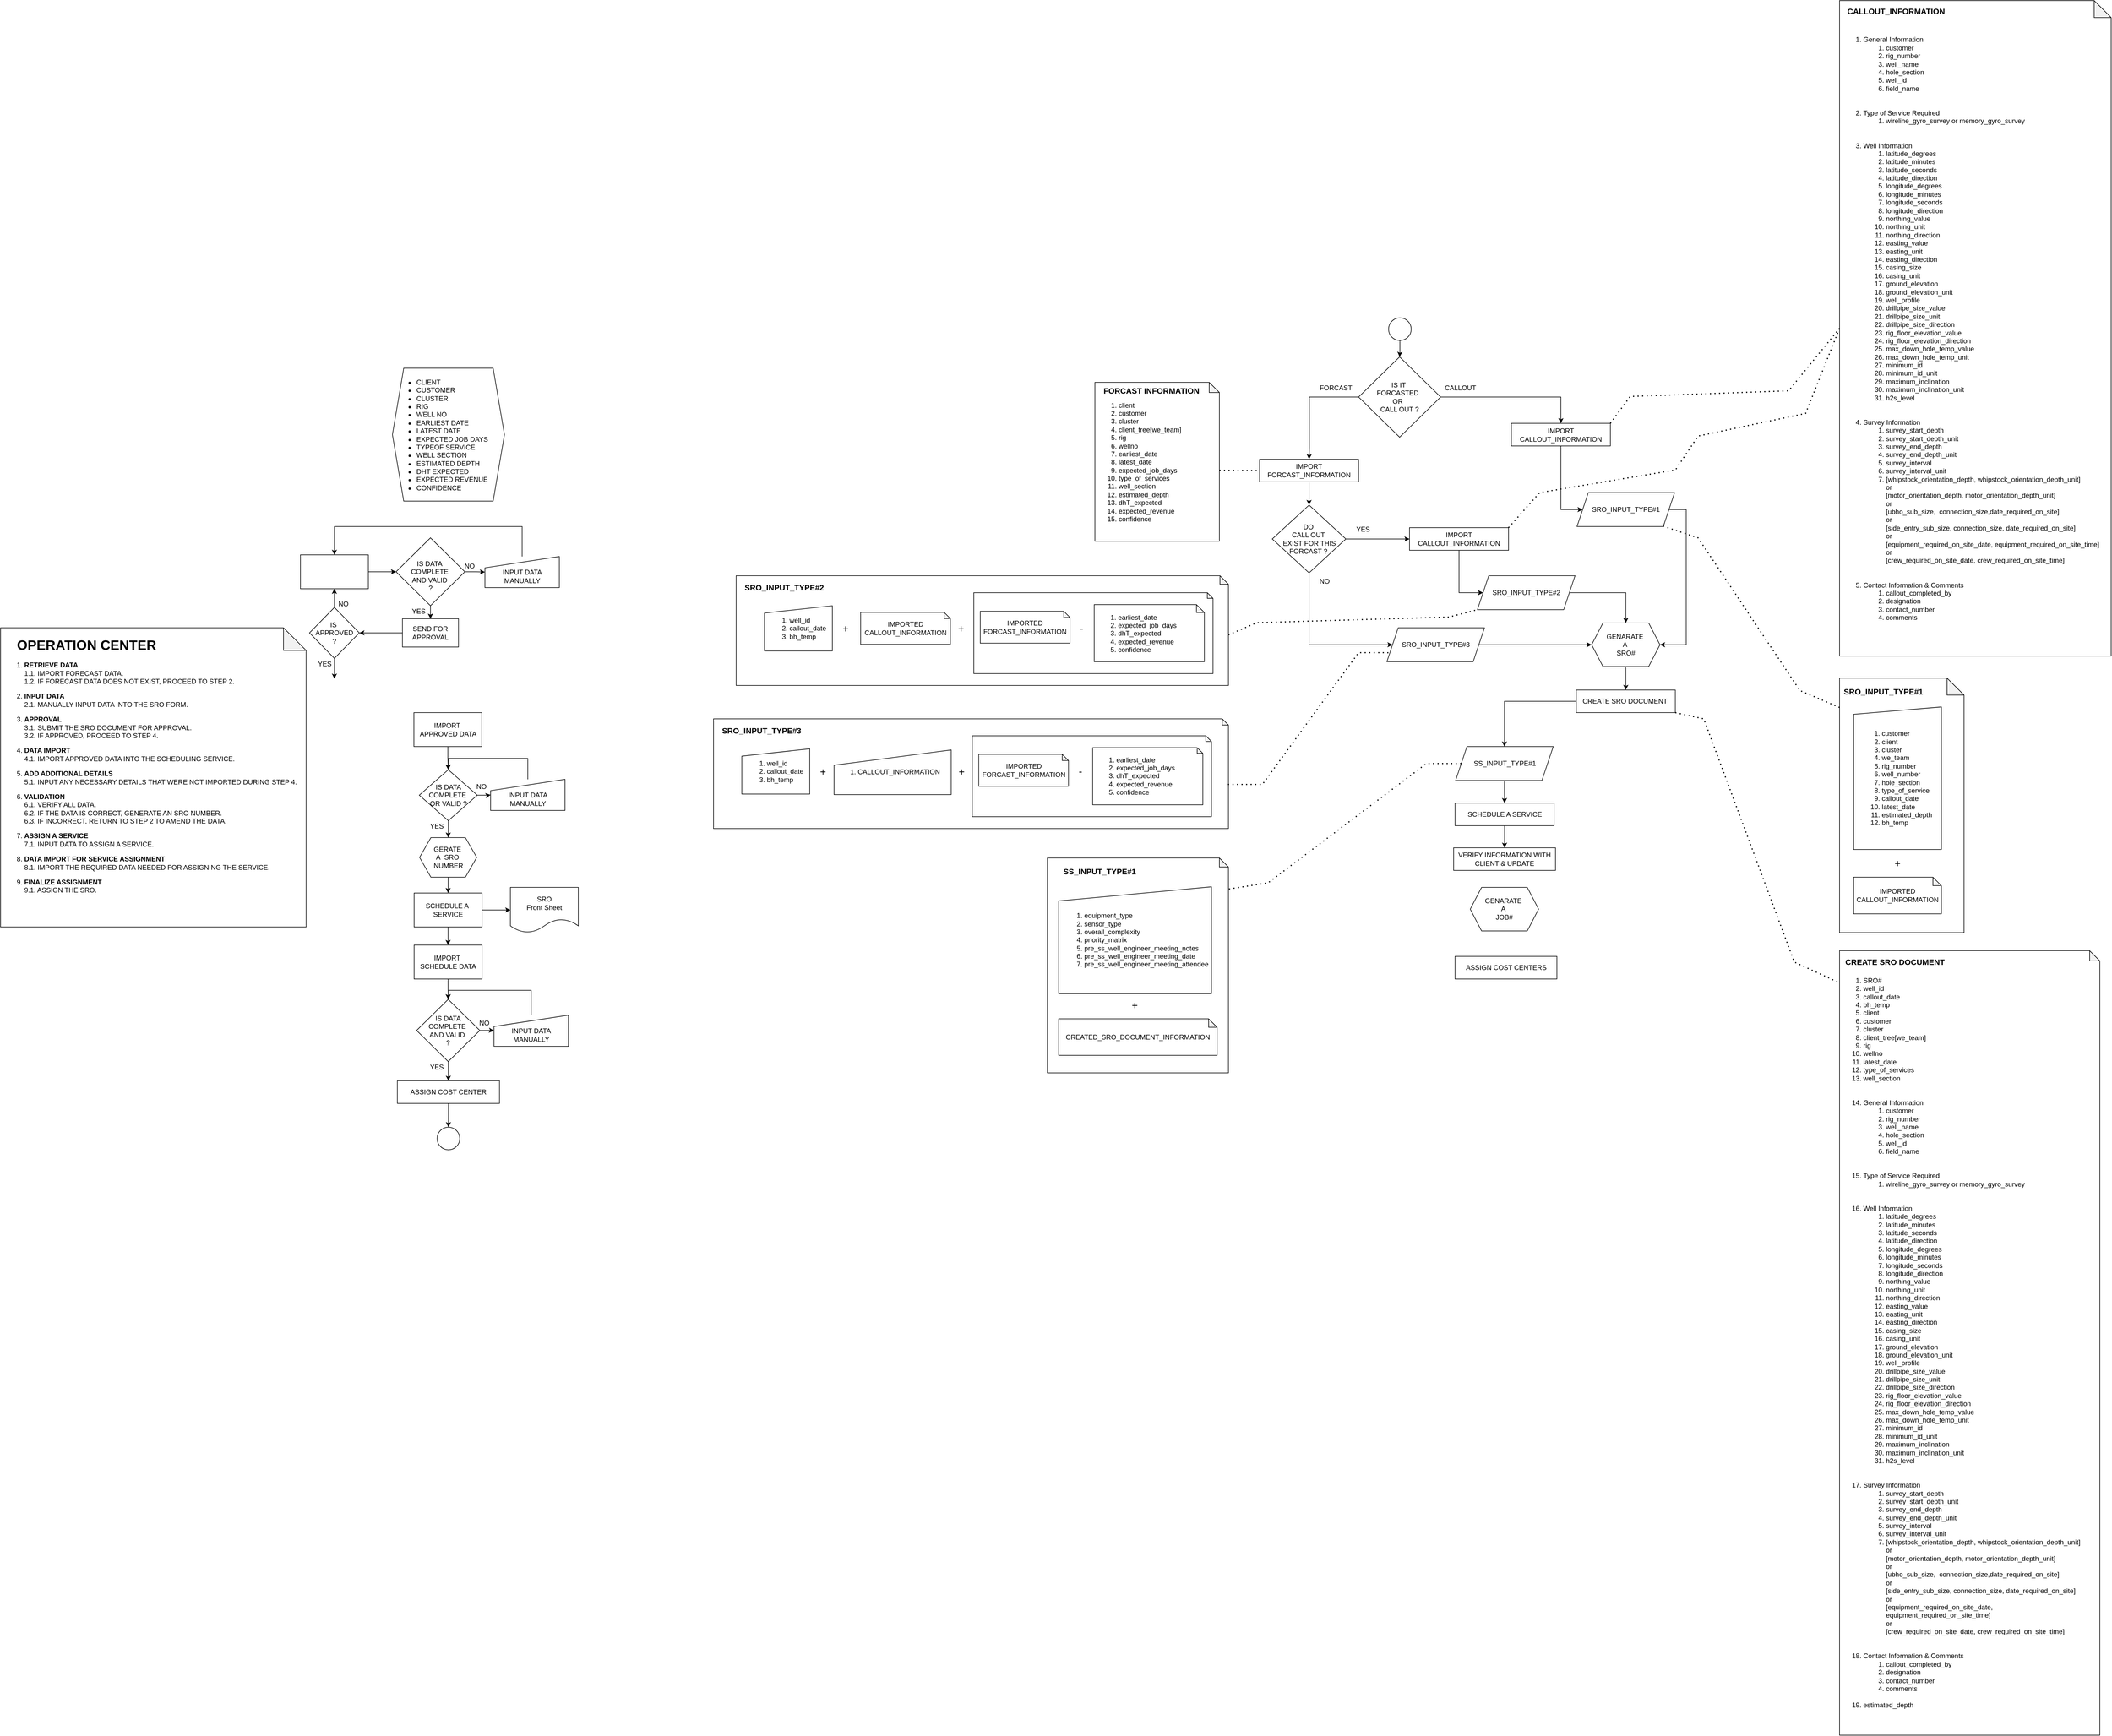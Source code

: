 <mxfile version="26.0.3">
  <diagram name="Page-1" id="_dbiNvgFxBLvJ_iSfBZv">
    <mxGraphModel dx="-1415" dy="-297" grid="1" gridSize="10" guides="1" tooltips="1" connect="1" arrows="1" fold="1" page="1" pageScale="1" pageWidth="850" pageHeight="1100" math="0" shadow="0">
      <root>
        <mxCell id="0" />
        <mxCell id="1" parent="0" />
        <mxCell id="_S31PFsr-5n91dySAx23-71" value="" style="edgeStyle=orthogonalEdgeStyle;rounded=0;orthogonalLoop=1;jettySize=auto;html=1;" parent="1" source="_S31PFsr-5n91dySAx23-7" target="_S31PFsr-5n91dySAx23-66" edge="1">
          <mxGeometry relative="1" as="geometry" />
        </mxCell>
        <mxCell id="_S31PFsr-5n91dySAx23-7" value="IMPORT FORCAST_INFORMATION" style="rounded=0;whiteSpace=wrap;html=1;gradientColor=default;gradientDirection=west;fillColor=none;" parent="1" vertex="1">
          <mxGeometry x="5865" y="2321" width="175" height="40" as="geometry" />
        </mxCell>
        <mxCell id="_S31PFsr-5n91dySAx23-8" value="" style="edgeStyle=orthogonalEdgeStyle;rounded=0;orthogonalLoop=1;jettySize=auto;html=1;" parent="1" source="_S31PFsr-5n91dySAx23-9" target="_S31PFsr-5n91dySAx23-12" edge="1">
          <mxGeometry relative="1" as="geometry" />
        </mxCell>
        <mxCell id="_S31PFsr-5n91dySAx23-9" value="" style="whiteSpace=wrap;html=1;fillColor=none;rounded=0;gradientColor=default;gradientDirection=west;" parent="1" vertex="1">
          <mxGeometry x="4170" y="2490.01" width="120" height="60" as="geometry" />
        </mxCell>
        <mxCell id="_S31PFsr-5n91dySAx23-10" value="" style="edgeStyle=orthogonalEdgeStyle;rounded=0;orthogonalLoop=1;jettySize=auto;html=1;" parent="1" source="_S31PFsr-5n91dySAx23-12" target="_S31PFsr-5n91dySAx23-14" edge="1">
          <mxGeometry relative="1" as="geometry" />
        </mxCell>
        <mxCell id="_S31PFsr-5n91dySAx23-11" value="" style="edgeStyle=orthogonalEdgeStyle;rounded=0;orthogonalLoop=1;jettySize=auto;html=1;" parent="1" source="_S31PFsr-5n91dySAx23-12" target="_S31PFsr-5n91dySAx23-19" edge="1">
          <mxGeometry relative="1" as="geometry" />
        </mxCell>
        <mxCell id="_S31PFsr-5n91dySAx23-12" value="&lt;div&gt;&lt;br&gt;&lt;/div&gt;IS DATA&amp;nbsp;&lt;div&gt;COMPLETE&amp;nbsp;&lt;div&gt;AND VALID&amp;nbsp;&lt;/div&gt;&lt;div&gt;?&lt;/div&gt;&lt;/div&gt;" style="rhombus;whiteSpace=wrap;html=1;fillColor=none;rounded=0;gradientColor=default;gradientDirection=west;" parent="1" vertex="1">
          <mxGeometry x="4339" y="2460.01" width="121.5" height="120" as="geometry" />
        </mxCell>
        <mxCell id="_S31PFsr-5n91dySAx23-13" style="edgeStyle=orthogonalEdgeStyle;rounded=0;orthogonalLoop=1;jettySize=auto;html=1;entryX=0.5;entryY=0;entryDx=0;entryDy=0;" parent="1" source="_S31PFsr-5n91dySAx23-14" target="_S31PFsr-5n91dySAx23-9" edge="1">
          <mxGeometry relative="1" as="geometry">
            <Array as="points">
              <mxPoint x="4561.5" y="2440.01" />
              <mxPoint x="4230.5" y="2440.01" />
            </Array>
          </mxGeometry>
        </mxCell>
        <mxCell id="_S31PFsr-5n91dySAx23-14" value="&lt;div&gt;&lt;br&gt;&lt;/div&gt;INPUT DATA MANUALLY" style="shape=manualInput;whiteSpace=wrap;html=1;size=20;" parent="1" vertex="1">
          <mxGeometry x="4496" y="2493.01" width="131.5" height="55" as="geometry" />
        </mxCell>
        <mxCell id="_S31PFsr-5n91dySAx23-15" value="" style="edgeStyle=orthogonalEdgeStyle;rounded=0;orthogonalLoop=1;jettySize=auto;html=1;" parent="1" source="_S31PFsr-5n91dySAx23-17" edge="1">
          <mxGeometry relative="1" as="geometry">
            <mxPoint x="4230.024" y="2709.01" as="targetPoint" />
          </mxGeometry>
        </mxCell>
        <mxCell id="_S31PFsr-5n91dySAx23-16" style="edgeStyle=orthogonalEdgeStyle;rounded=0;orthogonalLoop=1;jettySize=auto;html=1;entryX=0.5;entryY=1;entryDx=0;entryDy=0;" parent="1" source="_S31PFsr-5n91dySAx23-17" target="_S31PFsr-5n91dySAx23-9" edge="1">
          <mxGeometry relative="1" as="geometry" />
        </mxCell>
        <mxCell id="_S31PFsr-5n91dySAx23-17" value="IS&amp;nbsp;&lt;div&gt;APPROVED&lt;/div&gt;&lt;div&gt;?&lt;/div&gt;" style="rhombus;whiteSpace=wrap;html=1;" parent="1" vertex="1">
          <mxGeometry x="4186" y="2583.01" width="88" height="90" as="geometry" />
        </mxCell>
        <mxCell id="_S31PFsr-5n91dySAx23-18" value="" style="edgeStyle=orthogonalEdgeStyle;rounded=0;orthogonalLoop=1;jettySize=auto;html=1;" parent="1" source="_S31PFsr-5n91dySAx23-19" target="_S31PFsr-5n91dySAx23-17" edge="1">
          <mxGeometry relative="1" as="geometry" />
        </mxCell>
        <mxCell id="_S31PFsr-5n91dySAx23-19" value="SEND FOR APPROVAL" style="whiteSpace=wrap;html=1;fillColor=none;rounded=0;gradientColor=default;gradientDirection=west;" parent="1" vertex="1">
          <mxGeometry x="4350.25" y="2603.01" width="99" height="50" as="geometry" />
        </mxCell>
        <mxCell id="_S31PFsr-5n91dySAx23-20" value="" style="edgeStyle=orthogonalEdgeStyle;rounded=0;orthogonalLoop=1;jettySize=auto;html=1;" parent="1" source="_S31PFsr-5n91dySAx23-21" target="_S31PFsr-5n91dySAx23-30" edge="1">
          <mxGeometry relative="1" as="geometry" />
        </mxCell>
        <mxCell id="_S31PFsr-5n91dySAx23-21" value="IMPORT&amp;nbsp;&lt;div&gt;APPROVED DATA&lt;/div&gt;" style="whiteSpace=wrap;html=1;" parent="1" vertex="1">
          <mxGeometry x="4370.5" y="2769" width="120" height="60" as="geometry" />
        </mxCell>
        <mxCell id="_S31PFsr-5n91dySAx23-22" value="NO" style="text;html=1;align=center;verticalAlign=middle;whiteSpace=wrap;rounded=0;" parent="1" vertex="1">
          <mxGeometry x="4449.25" y="2500.01" width="40" height="20" as="geometry" />
        </mxCell>
        <mxCell id="_S31PFsr-5n91dySAx23-23" value="YES" style="text;html=1;align=center;verticalAlign=middle;whiteSpace=wrap;rounded=0;" parent="1" vertex="1">
          <mxGeometry x="4359" y="2580.01" width="40" height="20" as="geometry" />
        </mxCell>
        <mxCell id="_S31PFsr-5n91dySAx23-24" value="YES" style="text;html=1;align=center;verticalAlign=middle;whiteSpace=wrap;rounded=0;" parent="1" vertex="1">
          <mxGeometry x="4193" y="2673.01" width="40" height="20" as="geometry" />
        </mxCell>
        <mxCell id="_S31PFsr-5n91dySAx23-25" value="" style="edgeStyle=orthogonalEdgeStyle;rounded=0;orthogonalLoop=1;jettySize=auto;html=1;" parent="1" source="_S31PFsr-5n91dySAx23-27" target="_S31PFsr-5n91dySAx23-38" edge="1">
          <mxGeometry relative="1" as="geometry" />
        </mxCell>
        <mxCell id="_S31PFsr-5n91dySAx23-26" value="" style="edgeStyle=orthogonalEdgeStyle;rounded=0;orthogonalLoop=1;jettySize=auto;html=1;" parent="1" source="_S31PFsr-5n91dySAx23-27" target="_S31PFsr-5n91dySAx23-53" edge="1">
          <mxGeometry relative="1" as="geometry" />
        </mxCell>
        <mxCell id="_S31PFsr-5n91dySAx23-27" value="SCHEDULE A&amp;nbsp; SERVICE" style="whiteSpace=wrap;html=1;fillColor=none;rounded=0;gradientColor=default;gradientDirection=west;" parent="1" vertex="1">
          <mxGeometry x="4370.87" y="3088" width="120" height="60" as="geometry" />
        </mxCell>
        <mxCell id="_S31PFsr-5n91dySAx23-28" value="" style="edgeStyle=orthogonalEdgeStyle;rounded=0;orthogonalLoop=1;jettySize=auto;html=1;" parent="1" source="_S31PFsr-5n91dySAx23-30" target="_S31PFsr-5n91dySAx23-32" edge="1">
          <mxGeometry relative="1" as="geometry" />
        </mxCell>
        <mxCell id="_S31PFsr-5n91dySAx23-29" value="" style="edgeStyle=orthogonalEdgeStyle;rounded=0;orthogonalLoop=1;jettySize=auto;html=1;entryX=0.5;entryY=0;entryDx=0;entryDy=0;" parent="1" source="_S31PFsr-5n91dySAx23-30" target="_S31PFsr-5n91dySAx23-36" edge="1">
          <mxGeometry relative="1" as="geometry" />
        </mxCell>
        <mxCell id="_S31PFsr-5n91dySAx23-30" value="IS DATA COMPLETE&amp;nbsp;&lt;div&gt;OR VALID ?&lt;/div&gt;" style="rhombus;whiteSpace=wrap;html=1;fillColor=none;rounded=0;gradientColor=default;gradientDirection=west;" parent="1" vertex="1">
          <mxGeometry x="4380" y="2870" width="102.5" height="90" as="geometry" />
        </mxCell>
        <mxCell id="_S31PFsr-5n91dySAx23-31" style="edgeStyle=orthogonalEdgeStyle;rounded=0;orthogonalLoop=1;jettySize=auto;html=1;entryX=0.5;entryY=0;entryDx=0;entryDy=0;" parent="1" source="_S31PFsr-5n91dySAx23-32" target="_S31PFsr-5n91dySAx23-30" edge="1">
          <mxGeometry relative="1" as="geometry">
            <Array as="points">
              <mxPoint x="4572" y="2850" />
              <mxPoint x="4431" y="2850" />
            </Array>
          </mxGeometry>
        </mxCell>
        <mxCell id="_S31PFsr-5n91dySAx23-32" value="&lt;div&gt;&lt;br&gt;&lt;/div&gt;INPUT DATA MANUALLY" style="shape=manualInput;whiteSpace=wrap;html=1;size=20;" parent="1" vertex="1">
          <mxGeometry x="4506" y="2887" width="131.5" height="55" as="geometry" />
        </mxCell>
        <mxCell id="_S31PFsr-5n91dySAx23-33" value="YES" style="text;html=1;align=center;verticalAlign=middle;whiteSpace=wrap;rounded=0;" parent="1" vertex="1">
          <mxGeometry x="4390.5" y="2960" width="40" height="20" as="geometry" />
        </mxCell>
        <mxCell id="_S31PFsr-5n91dySAx23-34" value="NO" style="text;html=1;align=center;verticalAlign=middle;whiteSpace=wrap;rounded=0;" parent="1" vertex="1">
          <mxGeometry x="4469.5" y="2890" width="40" height="20" as="geometry" />
        </mxCell>
        <mxCell id="_S31PFsr-5n91dySAx23-35" value="" style="edgeStyle=orthogonalEdgeStyle;rounded=0;orthogonalLoop=1;jettySize=auto;html=1;" parent="1" source="_S31PFsr-5n91dySAx23-36" target="_S31PFsr-5n91dySAx23-27" edge="1">
          <mxGeometry relative="1" as="geometry" />
        </mxCell>
        <mxCell id="_S31PFsr-5n91dySAx23-36" value="GERATE&amp;nbsp;&lt;div&gt;A&amp;nbsp;&amp;nbsp;&lt;span style=&quot;background-color: transparent; color: light-dark(rgb(0, 0, 0), rgb(255, 255, 255));&quot;&gt;SRO&amp;nbsp;&lt;/span&gt;&lt;/div&gt;&lt;div&gt;&lt;span style=&quot;background-color: transparent; color: light-dark(rgb(0, 0, 0), rgb(255, 255, 255));&quot;&gt;NUMBER&lt;/span&gt;&lt;/div&gt;" style="shape=hexagon;perimeter=hexagonPerimeter2;whiteSpace=wrap;html=1;fixedSize=1;" parent="1" vertex="1">
          <mxGeometry x="4380.5" y="2990" width="101" height="70" as="geometry" />
        </mxCell>
        <mxCell id="_S31PFsr-5n91dySAx23-37" value="" style="edgeStyle=orthogonalEdgeStyle;rounded=0;orthogonalLoop=1;jettySize=auto;html=1;" parent="1" source="_S31PFsr-5n91dySAx23-38" target="_S31PFsr-5n91dySAx23-41" edge="1">
          <mxGeometry relative="1" as="geometry" />
        </mxCell>
        <mxCell id="_S31PFsr-5n91dySAx23-38" value="IMPORT&amp;nbsp;&lt;br&gt;&lt;div&gt;&lt;span style=&quot;background-color: transparent; color: light-dark(rgb(0, 0, 0), rgb(255, 255, 255));&quot;&gt;SCHEDULE&lt;/span&gt;&amp;nbsp;DATA&lt;/div&gt;" style="whiteSpace=wrap;html=1;" parent="1" vertex="1">
          <mxGeometry x="4370.87" y="3180" width="120" height="60" as="geometry" />
        </mxCell>
        <mxCell id="_S31PFsr-5n91dySAx23-39" value="" style="edgeStyle=orthogonalEdgeStyle;rounded=0;orthogonalLoop=1;jettySize=auto;html=1;" parent="1" source="_S31PFsr-5n91dySAx23-41" target="_S31PFsr-5n91dySAx23-43" edge="1">
          <mxGeometry relative="1" as="geometry" />
        </mxCell>
        <mxCell id="_S31PFsr-5n91dySAx23-40" value="" style="edgeStyle=orthogonalEdgeStyle;rounded=0;orthogonalLoop=1;jettySize=auto;html=1;" parent="1" source="_S31PFsr-5n91dySAx23-41" target="_S31PFsr-5n91dySAx23-47" edge="1">
          <mxGeometry relative="1" as="geometry" />
        </mxCell>
        <mxCell id="_S31PFsr-5n91dySAx23-41" value="IS DATA COMPLETE&amp;nbsp;&lt;div&gt;AND VALID&amp;nbsp;&lt;/div&gt;&lt;div&gt;?&lt;/div&gt;" style="rhombus;whiteSpace=wrap;html=1;fillColor=none;rounded=0;gradientColor=default;gradientDirection=west;" parent="1" vertex="1">
          <mxGeometry x="4375.25" y="3276" width="111.75" height="110" as="geometry" />
        </mxCell>
        <mxCell id="_S31PFsr-5n91dySAx23-42" style="edgeStyle=orthogonalEdgeStyle;rounded=0;orthogonalLoop=1;jettySize=auto;html=1;entryX=0.5;entryY=0;entryDx=0;entryDy=0;" parent="1" source="_S31PFsr-5n91dySAx23-43" target="_S31PFsr-5n91dySAx23-41" edge="1">
          <mxGeometry relative="1" as="geometry">
            <Array as="points">
              <mxPoint x="4578" y="3260" />
              <mxPoint x="4431" y="3260" />
            </Array>
          </mxGeometry>
        </mxCell>
        <mxCell id="_S31PFsr-5n91dySAx23-43" value="&lt;div&gt;&lt;br&gt;&lt;/div&gt;INPUT DATA MANUALLY" style="shape=manualInput;whiteSpace=wrap;html=1;size=20;" parent="1" vertex="1">
          <mxGeometry x="4512" y="3304" width="131.5" height="55" as="geometry" />
        </mxCell>
        <mxCell id="_S31PFsr-5n91dySAx23-44" value="YES" style="text;html=1;align=center;verticalAlign=middle;whiteSpace=wrap;rounded=0;" parent="1" vertex="1">
          <mxGeometry x="4390.5" y="3386" width="40" height="20" as="geometry" />
        </mxCell>
        <mxCell id="_S31PFsr-5n91dySAx23-45" value="NO" style="text;html=1;align=center;verticalAlign=middle;whiteSpace=wrap;rounded=0;" parent="1" vertex="1">
          <mxGeometry x="4475.25" y="3307.5" width="40" height="20" as="geometry" />
        </mxCell>
        <mxCell id="_S31PFsr-5n91dySAx23-46" value="" style="edgeStyle=orthogonalEdgeStyle;rounded=0;orthogonalLoop=1;jettySize=auto;html=1;" parent="1" source="_S31PFsr-5n91dySAx23-47" target="_S31PFsr-5n91dySAx23-52" edge="1">
          <mxGeometry relative="1" as="geometry" />
        </mxCell>
        <mxCell id="_S31PFsr-5n91dySAx23-47" value="ASSIGN COST CENTER" style="whiteSpace=wrap;html=1;fillColor=none;rounded=0;gradientColor=default;gradientDirection=west;" parent="1" vertex="1">
          <mxGeometry x="4341.25" y="3420" width="180.5" height="40" as="geometry" />
        </mxCell>
        <mxCell id="_S31PFsr-5n91dySAx23-48" value="NO" style="text;html=1;align=center;verticalAlign=middle;whiteSpace=wrap;rounded=0;" parent="1" vertex="1">
          <mxGeometry x="4226" y="2567.01" width="40" height="20" as="geometry" />
        </mxCell>
        <mxCell id="_S31PFsr-5n91dySAx23-49" value="" style="group" parent="1" vertex="1" connectable="0">
          <mxGeometry x="3640" y="2619" width="540" height="529" as="geometry" />
        </mxCell>
        <mxCell id="_S31PFsr-5n91dySAx23-50" value="&lt;ol&gt;&lt;li&gt;&lt;div style=&quot;background-color: transparent; color: light-dark(rgb(0, 0, 0), rgb(255, 255, 255)); display: inline !important;&quot;&gt;&lt;span style=&quot;background-color: transparent; color: light-dark(rgb(0, 0, 0), rgb(255, 255, 255));&quot;&gt;&lt;b&gt;RETRIEVE DATA&lt;br&gt;&lt;/b&gt;&lt;/span&gt;&lt;/div&gt;1.1. IMPORT FORECAST DATA.&lt;br&gt;&lt;span style=&quot;background-color: transparent; color: light-dark(rgb(0, 0, 0), rgb(255, 255, 255));&quot;&gt;1.2. IF FORECAST DATA DOES NOT EXIST, PROCEED TO STEP 2.&lt;/span&gt;&lt;/li&gt;&lt;li&gt;&lt;p&gt;&lt;/p&gt;&lt;div style=&quot;&quot;&gt;&lt;strong style=&quot;background-color: transparent; color: light-dark(rgb(0, 0, 0), rgb(255, 255, 255));&quot;&gt;INPUT DATA&lt;/strong&gt;&lt;/div&gt;&lt;div style=&quot;&quot;&gt;&lt;span style=&quot;background-color: transparent; color: light-dark(rgb(0, 0, 0), rgb(255, 255, 255));&quot;&gt;2.1. MANUALLY INPUT DATA INTO THE SRO FORM.&lt;/span&gt;&lt;/div&gt;&lt;p&gt;&lt;/p&gt;&lt;/li&gt;&lt;li&gt;&lt;p&gt;&lt;/p&gt;&lt;div style=&quot;&quot;&gt;&lt;strong style=&quot;background-color: transparent; color: light-dark(rgb(0, 0, 0), rgb(255, 255, 255));&quot;&gt;APPROVAL&lt;/strong&gt;&lt;/div&gt;&lt;div style=&quot;&quot;&gt;&lt;span style=&quot;background-color: transparent; color: light-dark(rgb(0, 0, 0), rgb(255, 255, 255));&quot;&gt;3.1. SUBMIT THE SRO DOCUMENT FOR APPROVAL.&lt;/span&gt;&lt;/div&gt;&lt;div style=&quot;&quot;&gt;&lt;span style=&quot;background-color: transparent; color: light-dark(rgb(0, 0, 0), rgb(255, 255, 255));&quot;&gt;3.2. IF APPROVED, PROCEED TO STEP 4.&lt;/span&gt;&lt;/div&gt;&lt;p&gt;&lt;/p&gt;&lt;/li&gt;&lt;li&gt;&lt;p&gt;&lt;/p&gt;&lt;div style=&quot;&quot;&gt;&lt;strong style=&quot;background-color: transparent; color: light-dark(rgb(0, 0, 0), rgb(255, 255, 255));&quot;&gt;DATA IMPORT&lt;/strong&gt;&lt;/div&gt;&lt;div style=&quot;&quot;&gt;&lt;span style=&quot;background-color: transparent; color: light-dark(rgb(0, 0, 0), rgb(255, 255, 255));&quot;&gt;4.1. IMPORT APPROVED DATA INTO THE SCHEDULING SERVICE.&lt;/span&gt;&lt;/div&gt;&lt;p&gt;&lt;/p&gt;&lt;/li&gt;&lt;li&gt;&lt;p&gt;&lt;/p&gt;&lt;div style=&quot;&quot;&gt;&lt;strong style=&quot;background-color: transparent; color: light-dark(rgb(0, 0, 0), rgb(255, 255, 255));&quot;&gt;ADD ADDITIONAL DETAILS&lt;/strong&gt;&lt;/div&gt;&lt;div style=&quot;&quot;&gt;&lt;span style=&quot;background-color: transparent; color: light-dark(rgb(0, 0, 0), rgb(255, 255, 255));&quot;&gt;5.1. INPUT ANY NECESSARY DETAILS THAT WERE NOT IMPORTED DURING STEP 4.&lt;/span&gt;&lt;/div&gt;&lt;p&gt;&lt;/p&gt;&lt;/li&gt;&lt;li&gt;&lt;p&gt;&lt;/p&gt;&lt;div style=&quot;&quot;&gt;&lt;strong style=&quot;background-color: transparent; color: light-dark(rgb(0, 0, 0), rgb(255, 255, 255));&quot;&gt;VALIDATION&lt;/strong&gt;&lt;/div&gt;&lt;div style=&quot;&quot;&gt;&lt;span style=&quot;background-color: transparent; color: light-dark(rgb(0, 0, 0), rgb(255, 255, 255));&quot;&gt;6.1. VERIFY ALL DATA.&lt;/span&gt;&lt;/div&gt;&lt;div style=&quot;&quot;&gt;&lt;span style=&quot;background-color: transparent; color: light-dark(rgb(0, 0, 0), rgb(255, 255, 255));&quot;&gt;6.2. IF THE DATA IS CORRECT, GENERATE AN SRO NUMBER.&lt;/span&gt;&lt;/div&gt;&lt;div style=&quot;&quot;&gt;&lt;span style=&quot;background-color: transparent; color: light-dark(rgb(0, 0, 0), rgb(255, 255, 255));&quot;&gt;6.3. IF INCORRECT, RETURN TO STEP 2 TO AMEND THE DATA.&lt;/span&gt;&lt;/div&gt;&lt;p&gt;&lt;/p&gt;&lt;/li&gt;&lt;li&gt;&lt;p&gt;&lt;/p&gt;&lt;div style=&quot;&quot;&gt;&lt;strong style=&quot;background-color: transparent; color: light-dark(rgb(0, 0, 0), rgb(255, 255, 255));&quot;&gt;ASSIGN A SERVICE&lt;/strong&gt;&lt;/div&gt;&lt;div style=&quot;&quot;&gt;&lt;span style=&quot;background-color: transparent; color: light-dark(rgb(0, 0, 0), rgb(255, 255, 255));&quot;&gt;7.1. INPUT DATA TO ASSIGN A SERVICE.&lt;/span&gt;&lt;/div&gt;&lt;p&gt;&lt;/p&gt;&lt;/li&gt;&lt;li&gt;&lt;p&gt;&lt;/p&gt;&lt;div style=&quot;&quot;&gt;&lt;strong style=&quot;background-color: transparent; color: light-dark(rgb(0, 0, 0), rgb(255, 255, 255));&quot;&gt;DATA IMPORT FOR SERVICE ASSIGNMENT&lt;/strong&gt;&lt;/div&gt;&lt;div style=&quot;&quot;&gt;&lt;span style=&quot;background-color: transparent; color: light-dark(rgb(0, 0, 0), rgb(255, 255, 255));&quot;&gt;8.1. IMPORT THE REQUIRED DATA NEEDED FOR ASSIGNING THE SERVICE.&lt;/span&gt;&lt;/div&gt;&lt;p&gt;&lt;/p&gt;&lt;/li&gt;&lt;li&gt;&lt;p&gt;&lt;/p&gt;&lt;div style=&quot;&quot;&gt;&lt;strong style=&quot;background-color: transparent; color: light-dark(rgb(0, 0, 0), rgb(255, 255, 255));&quot;&gt;FINALIZE ASSIGNMENT&lt;/strong&gt;&lt;/div&gt;&lt;div style=&quot;&quot;&gt;&lt;span style=&quot;background-color: transparent; color: light-dark(rgb(0, 0, 0), rgb(255, 255, 255));&quot;&gt;9.1. ASSIGN THE SRO.&lt;/span&gt;&lt;/div&gt;&lt;p&gt;&lt;/p&gt;&lt;/li&gt;&lt;/ol&gt;" style="shape=note;whiteSpace=wrap;html=1;backgroundOutline=1;darkOpacity=0.05;size=40;align=left;" parent="_S31PFsr-5n91dySAx23-49" vertex="1">
          <mxGeometry width="540" height="529" as="geometry" />
        </mxCell>
        <mxCell id="_S31PFsr-5n91dySAx23-51" value="&lt;h1 style=&quot;margin-top: 0px;&quot;&gt;OPERATION CENTER&lt;/h1&gt;" style="text;html=1;whiteSpace=wrap;overflow=hidden;rounded=0;" parent="_S31PFsr-5n91dySAx23-49" vertex="1">
          <mxGeometry x="26.5" y="10" width="279.5" height="40" as="geometry" />
        </mxCell>
        <mxCell id="_S31PFsr-5n91dySAx23-52" value="" style="ellipse;whiteSpace=wrap;html=1;aspect=fixed;" parent="1" vertex="1">
          <mxGeometry x="4411.5" y="3502" width="40" height="40" as="geometry" />
        </mxCell>
        <mxCell id="_S31PFsr-5n91dySAx23-53" value="&lt;div&gt;SRO&lt;/div&gt;&lt;div&gt;Front Sheet&lt;/div&gt;" style="shape=document;whiteSpace=wrap;html=1;boundedLbl=1;" parent="1" vertex="1">
          <mxGeometry x="4541" y="3078" width="120" height="80" as="geometry" />
        </mxCell>
        <mxCell id="_S31PFsr-5n91dySAx23-54" value="&lt;ul&gt;&lt;li&gt;CLIENT&lt;/li&gt;&lt;li&gt;CUSTOMER&lt;/li&gt;&lt;li&gt;CLUSTER&lt;/li&gt;&lt;li&gt;RIG&lt;/li&gt;&lt;li&gt;WELL NO&lt;/li&gt;&lt;li&gt;EARLIEST DATE&lt;/li&gt;&lt;li&gt;LATEST DATE&lt;/li&gt;&lt;li&gt;EXPECTED JOB DAYS&lt;/li&gt;&lt;li&gt;TYPEOF SERVICE&lt;/li&gt;&lt;li&gt;WELL SECTION&lt;/li&gt;&lt;li&gt;ESTIMATED DEPTH&lt;/li&gt;&lt;li&gt;DHT EXPECTED&lt;/li&gt;&lt;li&gt;EXPECTED REVENUE&lt;/li&gt;&lt;li&gt;CONFIDENCE&lt;/li&gt;&lt;/ul&gt;" style="shape=hexagon;perimeter=hexagonPerimeter2;whiteSpace=wrap;html=1;fixedSize=1;align=left;" parent="1" vertex="1">
          <mxGeometry x="4332.5" y="2160" width="198" height="235" as="geometry" />
        </mxCell>
        <mxCell id="_S31PFsr-5n91dySAx23-64" value="" style="edgeStyle=orthogonalEdgeStyle;rounded=0;orthogonalLoop=1;jettySize=auto;html=1;" parent="1" source="_S31PFsr-5n91dySAx23-61" target="_S31PFsr-5n91dySAx23-63" edge="1">
          <mxGeometry relative="1" as="geometry" />
        </mxCell>
        <mxCell id="_S31PFsr-5n91dySAx23-61" value="" style="ellipse;whiteSpace=wrap;html=1;aspect=fixed;" parent="1" vertex="1">
          <mxGeometry x="6093" y="2071" width="40" height="40" as="geometry" />
        </mxCell>
        <mxCell id="_S31PFsr-5n91dySAx23-69" style="edgeStyle=orthogonalEdgeStyle;rounded=0;orthogonalLoop=1;jettySize=auto;html=1;entryX=0.5;entryY=0;entryDx=0;entryDy=0;" parent="1" source="_S31PFsr-5n91dySAx23-63" target="_S31PFsr-5n91dySAx23-7" edge="1">
          <mxGeometry relative="1" as="geometry">
            <Array as="points">
              <mxPoint x="5953" y="2211" />
              <mxPoint x="5953" y="2301" />
            </Array>
          </mxGeometry>
        </mxCell>
        <mxCell id="4_S4OtVxMJpCYMmJXR8L-33" style="edgeStyle=orthogonalEdgeStyle;rounded=0;orthogonalLoop=1;jettySize=auto;html=1;entryX=0.5;entryY=0;entryDx=0;entryDy=0;" edge="1" parent="1" source="_S31PFsr-5n91dySAx23-63" target="_S31PFsr-5n91dySAx23-65">
          <mxGeometry relative="1" as="geometry" />
        </mxCell>
        <mxCell id="_S31PFsr-5n91dySAx23-63" value="IS IT&amp;nbsp;&lt;div&gt;FORCASTED&amp;nbsp;&lt;span style=&quot;background-color: transparent; color: light-dark(rgb(0, 0, 0), rgb(255, 255, 255));&quot;&gt;&amp;nbsp;&lt;/span&gt;&lt;/div&gt;&lt;div&gt;OR&amp;nbsp;&lt;span style=&quot;background-color: transparent; color: light-dark(rgb(0, 0, 0), rgb(255, 255, 255));&quot;&gt;&amp;nbsp;&lt;/span&gt;&lt;/div&gt;&lt;div&gt;CALL OUT ?&lt;/div&gt;" style="rhombus;whiteSpace=wrap;html=1;" parent="1" vertex="1">
          <mxGeometry x="6040" y="2140" width="145" height="142" as="geometry" />
        </mxCell>
        <mxCell id="4_S4OtVxMJpCYMmJXR8L-38" style="edgeStyle=orthogonalEdgeStyle;rounded=0;orthogonalLoop=1;jettySize=auto;html=1;entryX=0;entryY=0.5;entryDx=0;entryDy=0;" edge="1" parent="1" source="_S31PFsr-5n91dySAx23-65" target="Lakz3S3r7i4BhN5lIzhC-1">
          <mxGeometry relative="1" as="geometry">
            <Array as="points">
              <mxPoint x="6398" y="2410" />
              <mxPoint x="6430" y="2410" />
            </Array>
          </mxGeometry>
        </mxCell>
        <mxCell id="_S31PFsr-5n91dySAx23-65" value="IMPORT CALLOUT_INFORMATION" style="rounded=0;whiteSpace=wrap;html=1;gradientColor=default;gradientDirection=west;fillColor=none;" parent="1" vertex="1">
          <mxGeometry x="6310" y="2257.5" width="175" height="40" as="geometry" />
        </mxCell>
        <mxCell id="4_S4OtVxMJpCYMmJXR8L-34" value="" style="edgeStyle=orthogonalEdgeStyle;rounded=0;orthogonalLoop=1;jettySize=auto;html=1;" edge="1" parent="1" source="_S31PFsr-5n91dySAx23-66" target="4_S4OtVxMJpCYMmJXR8L-31">
          <mxGeometry relative="1" as="geometry" />
        </mxCell>
        <mxCell id="4_S4OtVxMJpCYMmJXR8L-43" style="edgeStyle=orthogonalEdgeStyle;rounded=0;orthogonalLoop=1;jettySize=auto;html=1;entryX=0;entryY=0.5;entryDx=0;entryDy=0;" edge="1" parent="1" source="_S31PFsr-5n91dySAx23-66" target="4_S4OtVxMJpCYMmJXR8L-6">
          <mxGeometry relative="1" as="geometry">
            <Array as="points">
              <mxPoint x="5953" y="2649" />
            </Array>
          </mxGeometry>
        </mxCell>
        <mxCell id="_S31PFsr-5n91dySAx23-66" value="DO&amp;nbsp;&lt;div&gt;CALL OUT&amp;nbsp;&lt;/div&gt;&lt;div&gt;EXIST FOR THIS FORCAST ?&amp;nbsp;&lt;/div&gt;" style="rhombus;whiteSpace=wrap;html=1;" parent="1" vertex="1">
          <mxGeometry x="5887.5" y="2402" width="130" height="120" as="geometry" />
        </mxCell>
        <mxCell id="4_S4OtVxMJpCYMmJXR8L-93" value="" style="edgeStyle=orthogonalEdgeStyle;rounded=0;orthogonalLoop=1;jettySize=auto;html=1;" edge="1" parent="1" source="_S31PFsr-5n91dySAx23-73" target="4_S4OtVxMJpCYMmJXR8L-75">
          <mxGeometry relative="1" as="geometry" />
        </mxCell>
        <mxCell id="_S31PFsr-5n91dySAx23-73" value="CREATE SRO DOCUMENT&amp;nbsp;" style="rounded=0;whiteSpace=wrap;html=1;gradientColor=default;gradientDirection=west;fillColor=none;" parent="1" vertex="1">
          <mxGeometry x="6424.75" y="2729" width="175" height="40" as="geometry" />
        </mxCell>
        <mxCell id="Lakz3S3r7i4BhN5lIzhC-8" value="" style="group" parent="1" vertex="1" connectable="0">
          <mxGeometry x="6890" y="1510" width="480" height="1159" as="geometry" />
        </mxCell>
        <mxCell id="4_S4OtVxMJpCYMmJXR8L-3" value="" style="group" vertex="1" connectable="0" parent="Lakz3S3r7i4BhN5lIzhC-8">
          <mxGeometry width="480" height="1159" as="geometry" />
        </mxCell>
        <mxCell id="_S31PFsr-5n91dySAx23-78" value="&lt;ol&gt;&lt;li&gt;&lt;span style=&quot;background-color: transparent; color: light-dark(rgb(0, 0, 0), rgb(255, 255, 255));&quot;&gt;General Information&lt;/span&gt;&lt;/li&gt;&lt;ol&gt;&lt;li&gt;&lt;span style=&quot;background-color: transparent; color: light-dark(rgb(0, 0, 0), rgb(255, 255, 255));&quot;&gt;customer&amp;nbsp;&amp;nbsp;&lt;/span&gt;&lt;/li&gt;&lt;li&gt;&lt;span style=&quot;background-color: transparent; color: light-dark(rgb(0, 0, 0), rgb(255, 255, 255));&quot;&gt;rig_number&amp;nbsp;&amp;nbsp;&lt;/span&gt;&lt;/li&gt;&lt;li&gt;&lt;span style=&quot;background-color: transparent; color: light-dark(rgb(0, 0, 0), rgb(255, 255, 255));&quot;&gt;well_name&amp;nbsp;&amp;nbsp;&lt;/span&gt;&lt;/li&gt;&lt;li&gt;&lt;span style=&quot;background-color: transparent; color: light-dark(rgb(0, 0, 0), rgb(255, 255, 255));&quot;&gt;hole_section&amp;nbsp;&amp;nbsp;&lt;/span&gt;&lt;/li&gt;&lt;li&gt;&lt;span style=&quot;background-color: transparent; color: light-dark(rgb(0, 0, 0), rgb(255, 255, 255));&quot;&gt;well_id&amp;nbsp;&amp;nbsp;&lt;/span&gt;&lt;/li&gt;&lt;li&gt;&lt;span style=&quot;background-color: transparent; color: light-dark(rgb(0, 0, 0), rgb(255, 255, 255));&quot;&gt;field_name&lt;br&gt;&lt;br&gt;&lt;br&gt;&lt;/span&gt;&lt;/li&gt;&lt;/ol&gt;&lt;li&gt;&lt;span style=&quot;background-color: transparent; color: light-dark(rgb(0, 0, 0), rgb(255, 255, 255));&quot;&gt;Type of Service Required&lt;/span&gt;&lt;/li&gt;&lt;ol&gt;&lt;li&gt;&lt;span style=&quot;background-color: transparent; color: light-dark(rgb(0, 0, 0), rgb(255, 255, 255));&quot;&gt;wireline_gyro_survey or memory_gyro_survey&lt;br&gt;&lt;br&gt;&lt;br&gt;&lt;/span&gt;&lt;/li&gt;&lt;/ol&gt;&lt;li&gt;&lt;span style=&quot;background-color: transparent; color: light-dark(rgb(0, 0, 0), rgb(255, 255, 255));&quot;&gt;Well Information&lt;/span&gt;&lt;/li&gt;&lt;ol&gt;&lt;li&gt;&lt;span style=&quot;background-color: transparent; color: light-dark(rgb(0, 0, 0), rgb(255, 255, 255));&quot;&gt;latitude_degrees&amp;nbsp;&amp;nbsp;&lt;/span&gt;&lt;/li&gt;&lt;li&gt;&lt;span style=&quot;background-color: transparent; color: light-dark(rgb(0, 0, 0), rgb(255, 255, 255));&quot;&gt;latitude_minutes&amp;nbsp;&amp;nbsp;&lt;/span&gt;&lt;/li&gt;&lt;li&gt;&lt;span style=&quot;background-color: transparent; color: light-dark(rgb(0, 0, 0), rgb(255, 255, 255));&quot;&gt;latitude_seconds&amp;nbsp;&amp;nbsp;&lt;/span&gt;&lt;/li&gt;&lt;li&gt;&lt;span style=&quot;background-color: transparent; color: light-dark(rgb(0, 0, 0), rgb(255, 255, 255));&quot;&gt;latitude_direction&amp;nbsp;&lt;/span&gt;&lt;/li&gt;&lt;li&gt;&lt;span style=&quot;background-color: transparent; color: light-dark(rgb(0, 0, 0), rgb(255, 255, 255));&quot;&gt;longitude_degrees&amp;nbsp;&amp;nbsp;&lt;/span&gt;&lt;/li&gt;&lt;li&gt;&lt;span style=&quot;background-color: transparent; color: light-dark(rgb(0, 0, 0), rgb(255, 255, 255));&quot;&gt;longitude_minutes&amp;nbsp;&amp;nbsp;&lt;/span&gt;&lt;/li&gt;&lt;li&gt;&lt;span style=&quot;background-color: transparent; color: light-dark(rgb(0, 0, 0), rgb(255, 255, 255));&quot;&gt;longitude_seconds&amp;nbsp;&amp;nbsp;&lt;/span&gt;&lt;/li&gt;&lt;li&gt;&lt;span style=&quot;background-color: transparent; color: light-dark(rgb(0, 0, 0), rgb(255, 255, 255));&quot;&gt;longitude_direction&lt;/span&gt;&lt;/li&gt;&lt;li&gt;&lt;span style=&quot;background-color: transparent; color: light-dark(rgb(0, 0, 0), rgb(255, 255, 255));&quot;&gt;northing_value&amp;nbsp;&amp;nbsp;&lt;/span&gt;&lt;/li&gt;&lt;li&gt;&lt;span style=&quot;background-color: transparent; color: light-dark(rgb(0, 0, 0), rgb(255, 255, 255));&quot;&gt;northing_unit&amp;nbsp;&amp;nbsp;&lt;/span&gt;&lt;/li&gt;&lt;li&gt;&lt;span style=&quot;background-color: transparent; color: light-dark(rgb(0, 0, 0), rgb(255, 255, 255));&quot;&gt;northing_direction&amp;nbsp;&lt;/span&gt;&lt;/li&gt;&lt;li&gt;&lt;span style=&quot;background-color: transparent; color: light-dark(rgb(0, 0, 0), rgb(255, 255, 255));&quot;&gt;easting_value&amp;nbsp;&amp;nbsp;&lt;/span&gt;&lt;/li&gt;&lt;li&gt;&lt;span style=&quot;background-color: transparent; color: light-dark(rgb(0, 0, 0), rgb(255, 255, 255));&quot;&gt;easting_unit&amp;nbsp;&amp;nbsp;&lt;/span&gt;&lt;/li&gt;&lt;li&gt;&lt;span style=&quot;background-color: transparent; color: light-dark(rgb(0, 0, 0), rgb(255, 255, 255));&quot;&gt;easting_direction&amp;nbsp;&amp;nbsp;&lt;/span&gt;&lt;/li&gt;&lt;li&gt;&lt;span style=&quot;background-color: transparent; color: light-dark(rgb(0, 0, 0), rgb(255, 255, 255));&quot;&gt;casing_size&amp;nbsp;&amp;nbsp;&lt;/span&gt;&lt;/li&gt;&lt;li&gt;&lt;span style=&quot;background-color: transparent; color: light-dark(rgb(0, 0, 0), rgb(255, 255, 255));&quot;&gt;casing_unit&lt;/span&gt;&lt;/li&gt;&lt;li&gt;&lt;span style=&quot;background-color: transparent; color: light-dark(rgb(0, 0, 0), rgb(255, 255, 255));&quot;&gt;ground_elevation&amp;nbsp;&amp;nbsp;&lt;/span&gt;&lt;/li&gt;&lt;li&gt;&lt;span style=&quot;background-color: transparent; color: light-dark(rgb(0, 0, 0), rgb(255, 255, 255));&quot;&gt;ground_elevation_unit&amp;nbsp;&amp;nbsp;&lt;/span&gt;&lt;/li&gt;&lt;li&gt;&lt;span style=&quot;background-color: transparent; color: light-dark(rgb(0, 0, 0), rgb(255, 255, 255));&quot;&gt;well_profile&amp;nbsp;&amp;nbsp;&lt;/span&gt;&lt;/li&gt;&lt;li&gt;&lt;span style=&quot;background-color: transparent; color: light-dark(rgb(0, 0, 0), rgb(255, 255, 255));&quot;&gt;drillpipe_size_value&amp;nbsp;&amp;nbsp;&lt;/span&gt;&lt;/li&gt;&lt;li&gt;&lt;span style=&quot;background-color: transparent; color: light-dark(rgb(0, 0, 0), rgb(255, 255, 255));&quot;&gt;drillpipe_size_unit&amp;nbsp;&amp;nbsp;&lt;/span&gt;&lt;/li&gt;&lt;li&gt;&lt;span style=&quot;background-color: transparent; color: light-dark(rgb(0, 0, 0), rgb(255, 255, 255));&quot;&gt;drillpipe_size_direction&amp;nbsp;&amp;nbsp;&lt;/span&gt;&lt;/li&gt;&lt;li&gt;&lt;span style=&quot;background-color: transparent; color: light-dark(rgb(0, 0, 0), rgb(255, 255, 255));&quot;&gt;rig_floor_elevation_value&amp;nbsp;&amp;nbsp;&lt;/span&gt;&lt;/li&gt;&lt;li&gt;&lt;span style=&quot;background-color: transparent; color: light-dark(rgb(0, 0, 0), rgb(255, 255, 255));&quot;&gt;rig_floor_elevation_direction&amp;nbsp;&amp;nbsp;&lt;/span&gt;&lt;/li&gt;&lt;li&gt;&lt;span style=&quot;background-color: transparent; color: light-dark(rgb(0, 0, 0), rgb(255, 255, 255));&quot;&gt;max_down_hole_temp_value&amp;nbsp;&amp;nbsp;&lt;/span&gt;&lt;/li&gt;&lt;li&gt;&lt;span style=&quot;background-color: transparent; color: light-dark(rgb(0, 0, 0), rgb(255, 255, 255));&quot;&gt;max_down_hole_temp_unit&amp;nbsp;&amp;nbsp;&lt;/span&gt;&amp;nbsp;&lt;/li&gt;&lt;li&gt;&lt;span style=&quot;background-color: transparent; color: light-dark(rgb(0, 0, 0), rgb(255, 255, 255));&quot;&gt;minimum_id&amp;nbsp;&amp;nbsp;&lt;/span&gt;&lt;/li&gt;&lt;li&gt;&lt;span style=&quot;background-color: transparent; color: light-dark(rgb(0, 0, 0), rgb(255, 255, 255));&quot;&gt;minimum_id_unit&amp;nbsp;&amp;nbsp;&lt;/span&gt;&lt;/li&gt;&lt;li&gt;&lt;span style=&quot;background-color: transparent; color: light-dark(rgb(0, 0, 0), rgb(255, 255, 255));&quot;&gt;maximum_inclination&amp;nbsp;&amp;nbsp;&lt;/span&gt;&lt;/li&gt;&lt;li&gt;&lt;span style=&quot;background-color: transparent; color: light-dark(rgb(0, 0, 0), rgb(255, 255, 255));&quot;&gt;maximum_inclination_unit&amp;nbsp;&amp;nbsp;&lt;/span&gt;&lt;/li&gt;&lt;li&gt;&lt;span style=&quot;background-color: transparent; color: light-dark(rgb(0, 0, 0), rgb(255, 255, 255));&quot;&gt;h2s_level&lt;br&gt;&lt;br&gt;&lt;br&gt;&lt;/span&gt;&lt;/li&gt;&lt;/ol&gt;&lt;li&gt;&lt;span style=&quot;background-color: transparent; color: light-dark(rgb(0, 0, 0), rgb(255, 255, 255));&quot;&gt;Survey Information&lt;/span&gt;&lt;/li&gt;&lt;ol&gt;&lt;li&gt;&lt;span style=&quot;background-color: transparent; color: light-dark(rgb(0, 0, 0), rgb(255, 255, 255));&quot;&gt;survey_start_depth&amp;nbsp;&amp;nbsp;&lt;/span&gt;&lt;/li&gt;&lt;li&gt;&lt;span style=&quot;background-color: transparent; color: light-dark(rgb(0, 0, 0), rgb(255, 255, 255));&quot;&gt;survey_start_depth_unit&amp;nbsp;&amp;nbsp;&lt;/span&gt;&lt;/li&gt;&lt;li&gt;&lt;span style=&quot;background-color: transparent; color: light-dark(rgb(0, 0, 0), rgb(255, 255, 255));&quot;&gt;survey_end_depth&amp;nbsp;&amp;nbsp;&lt;/span&gt;&lt;/li&gt;&lt;li&gt;&lt;span style=&quot;background-color: transparent; color: light-dark(rgb(0, 0, 0), rgb(255, 255, 255));&quot;&gt;survey_end_depth_unit&amp;nbsp;&amp;nbsp;&lt;/span&gt;&lt;/li&gt;&lt;li&gt;&lt;span style=&quot;background-color: transparent; color: light-dark(rgb(0, 0, 0), rgb(255, 255, 255));&quot;&gt;survey_interval&amp;nbsp;&amp;nbsp;&lt;/span&gt;&lt;/li&gt;&lt;li&gt;&lt;span style=&quot;background-color: transparent; color: light-dark(rgb(0, 0, 0), rgb(255, 255, 255));&quot;&gt;survey_interval_unit&amp;nbsp;&amp;nbsp;&lt;/span&gt;&lt;/li&gt;&lt;li&gt;&lt;span style=&quot;background-color: transparent; color: light-dark(rgb(0, 0, 0), rgb(255, 255, 255));&quot;&gt;[whipstock_orientation_depth,&amp;nbsp;&lt;/span&gt;whipstock_orientation_depth_unit] &lt;br&gt;or &lt;br&gt;[motor_orientation_depth,&amp;nbsp;&lt;span style=&quot;background-color: transparent; color: light-dark(rgb(0, 0, 0), rgb(255, 255, 255));&quot;&gt;motor_orientation_depth_unit]&amp;nbsp;&lt;br&gt;&lt;/span&gt;or &lt;br&gt;[ubho_sub_size,&amp;nbsp;&amp;nbsp;&lt;span style=&quot;background-color: transparent; color: light-dark(rgb(0, 0, 0), rgb(255, 255, 255));&quot;&gt;connection_size,date_required_on_site]&amp;nbsp;&amp;nbsp;&lt;br&gt;&lt;/span&gt;or&amp;nbsp;&lt;br&gt;&lt;span style=&quot;background-color: transparent; color: light-dark(rgb(0, 0, 0), rgb(255, 255, 255));&quot;&gt;[side_entry_sub_size,&amp;nbsp;&lt;/span&gt;&lt;span style=&quot;background-color: transparent; color: light-dark(rgb(0, 0, 0), rgb(255, 255, 255));&quot;&gt;connection_size,&amp;nbsp;&lt;/span&gt;&lt;span style=&quot;background-color: transparent; color: light-dark(rgb(0, 0, 0), rgb(255, 255, 255));&quot;&gt;date_required_on_site]&amp;nbsp;&lt;br&gt;&lt;/span&gt;&lt;span style=&quot;background-color: transparent; color: light-dark(rgb(0, 0, 0), rgb(255, 255, 255));&quot;&gt;or&amp;nbsp;&lt;br&gt;&lt;/span&gt;&lt;span style=&quot;background-color: transparent; color: light-dark(rgb(0, 0, 0), rgb(255, 255, 255));&quot;&gt;[equipment_required_on_site_date, equipment_required_on_site_time]&amp;nbsp;&lt;br&gt;&lt;/span&gt;&lt;span style=&quot;background-color: transparent; color: light-dark(rgb(0, 0, 0), rgb(255, 255, 255));&quot;&gt;or &lt;br&gt;[crew_required_on_site_date,&amp;nbsp;&lt;/span&gt;&lt;span style=&quot;background-color: transparent; color: light-dark(rgb(0, 0, 0), rgb(255, 255, 255));&quot;&gt;crew_required_on_site_time]&amp;nbsp;&lt;br&gt;&lt;/span&gt;&lt;br&gt;&amp;nbsp;&lt;/li&gt;&lt;/ol&gt;&lt;li&gt;&lt;span style=&quot;background-color: transparent; color: light-dark(rgb(0, 0, 0), rgb(255, 255, 255));&quot;&gt;Contact Information &amp;amp; Comments&lt;/span&gt;&lt;/li&gt;&lt;ol&gt;&lt;li&gt;&lt;span style=&quot;background-color: transparent; color: light-dark(rgb(0, 0, 0), rgb(255, 255, 255));&quot;&gt;callout_completed_by&amp;nbsp;&amp;nbsp;&lt;/span&gt;&lt;/li&gt;&lt;li&gt;&lt;span style=&quot;background-color: transparent; color: light-dark(rgb(0, 0, 0), rgb(255, 255, 255));&quot;&gt;designation&amp;nbsp;&amp;nbsp;&lt;/span&gt;&lt;/li&gt;&lt;li&gt;&lt;span style=&quot;background-color: transparent; color: light-dark(rgb(0, 0, 0), rgb(255, 255, 255));&quot;&gt;contact_number&amp;nbsp;&amp;nbsp;&lt;/span&gt;&lt;/li&gt;&lt;li&gt;&lt;span style=&quot;background-color: transparent; color: light-dark(rgb(0, 0, 0), rgb(255, 255, 255));&quot;&gt;comments&amp;nbsp;&lt;/span&gt;&lt;/li&gt;&lt;/ol&gt;&lt;/ol&gt;" style="shape=note;whiteSpace=wrap;html=1;backgroundOutline=1;darkOpacity=0.05;align=left;" parent="4_S4OtVxMJpCYMmJXR8L-3" vertex="1">
          <mxGeometry width="480" height="1159" as="geometry" />
        </mxCell>
        <mxCell id="Lakz3S3r7i4BhN5lIzhC-34" value="&lt;span style=&quot;font-size: 14px;&quot;&gt;&lt;b&gt;CALLOUT_INFORMATION&lt;/b&gt;&lt;/span&gt;" style="text;html=1;align=center;verticalAlign=middle;whiteSpace=wrap;rounded=0;" parent="4_S4OtVxMJpCYMmJXR8L-3" vertex="1">
          <mxGeometry y="4" width="200" height="30" as="geometry" />
        </mxCell>
        <mxCell id="4_S4OtVxMJpCYMmJXR8L-1" value="" style="endArrow=none;dashed=1;html=1;dashPattern=1 3;strokeWidth=2;rounded=0;entryX=0;entryY=0.5;entryDx=0;entryDy=0;exitX=0;exitY=0;exitDx=220;exitDy=155.5;exitPerimeter=0;" edge="1" parent="1" source="_S31PFsr-5n91dySAx23-79" target="_S31PFsr-5n91dySAx23-7">
          <mxGeometry width="50" height="50" relative="1" as="geometry">
            <mxPoint x="5990" y="2449" as="sourcePoint" />
            <mxPoint x="6040" y="2399" as="targetPoint" />
          </mxGeometry>
        </mxCell>
        <mxCell id="4_S4OtVxMJpCYMmJXR8L-2" value="" style="group" vertex="1" connectable="0" parent="1">
          <mxGeometry x="5574" y="2185" width="220" height="281" as="geometry" />
        </mxCell>
        <mxCell id="_S31PFsr-5n91dySAx23-79" value="&lt;ol&gt;&lt;li&gt;&lt;div style=&quot;background-color: transparent; color: light-dark(rgb(0, 0, 0), rgb(255, 255, 255)); display: inline !important;&quot;&gt;client&lt;/div&gt;&lt;/li&gt;&lt;li&gt;customer&lt;/li&gt;&lt;li&gt;cluster&lt;/li&gt;&lt;li&gt;client_tree[we_team]&lt;/li&gt;&lt;li&gt;rig&lt;/li&gt;&lt;li&gt;wellno&lt;/li&gt;&lt;li&gt;earliest_date&lt;/li&gt;&lt;li&gt;latest_date&lt;/li&gt;&lt;li&gt;expected_job_days&lt;/li&gt;&lt;li&gt;type_of_services&lt;/li&gt;&lt;li&gt;well_section&lt;/li&gt;&lt;li&gt;estimated_depth&lt;/li&gt;&lt;li&gt;dhT_expected&lt;/li&gt;&lt;li&gt;expected_revenue&lt;/li&gt;&lt;li&gt;confidence&lt;/li&gt;&lt;/ol&gt;" style="shape=note;whiteSpace=wrap;html=1;backgroundOutline=1;darkOpacity=0.05;align=left;size=18;" parent="4_S4OtVxMJpCYMmJXR8L-2" vertex="1">
          <mxGeometry width="220" height="281" as="geometry" />
        </mxCell>
        <mxCell id="Lakz3S3r7i4BhN5lIzhC-6" value="&lt;b&gt;&lt;font style=&quot;font-size: 14px;&quot;&gt;FORCAST INFORMATION&lt;/font&gt;&lt;/b&gt;" style="text;html=1;align=center;verticalAlign=middle;whiteSpace=wrap;rounded=0;" parent="4_S4OtVxMJpCYMmJXR8L-2" vertex="1">
          <mxGeometry width="200" height="30" as="geometry" />
        </mxCell>
        <mxCell id="4_S4OtVxMJpCYMmJXR8L-4" value="" style="endArrow=none;dashed=1;html=1;dashPattern=1 3;strokeWidth=2;rounded=0;exitX=1;exitY=0;exitDx=0;exitDy=0;entryX=0;entryY=0.5;entryDx=0;entryDy=0;entryPerimeter=0;" edge="1" parent="1" source="_S31PFsr-5n91dySAx23-65" target="_S31PFsr-5n91dySAx23-78">
          <mxGeometry width="50" height="50" relative="1" as="geometry">
            <mxPoint x="6390" y="2149" as="sourcePoint" />
            <mxPoint x="6440" y="2099" as="targetPoint" />
            <Array as="points">
              <mxPoint x="6520" y="2210" />
              <mxPoint x="6800" y="2200" />
            </Array>
          </mxGeometry>
        </mxCell>
        <mxCell id="4_S4OtVxMJpCYMmJXR8L-84" style="edgeStyle=orthogonalEdgeStyle;rounded=0;orthogonalLoop=1;jettySize=auto;html=1;entryX=0;entryY=0.5;entryDx=0;entryDy=0;" edge="1" parent="1" source="4_S4OtVxMJpCYMmJXR8L-6" target="4_S4OtVxMJpCYMmJXR8L-79">
          <mxGeometry relative="1" as="geometry" />
        </mxCell>
        <mxCell id="4_S4OtVxMJpCYMmJXR8L-6" value="SRO_INPUT_TYPE#3" style="shape=parallelogram;perimeter=parallelogramPerimeter;whiteSpace=wrap;html=1;fixedSize=1;" vertex="1" parent="1">
          <mxGeometry x="6090" y="2619" width="172.5" height="60" as="geometry" />
        </mxCell>
        <mxCell id="4_S4OtVxMJpCYMmJXR8L-24" value="" style="group" vertex="1" connectable="0" parent="1">
          <mxGeometry x="4900" y="2780" width="910" height="193.99" as="geometry" />
        </mxCell>
        <mxCell id="Lakz3S3r7i4BhN5lIzhC-28" value="" style="shape=note;whiteSpace=wrap;html=1;backgroundOutline=1;darkOpacity=0.05;container=0;size=11;" parent="4_S4OtVxMJpCYMmJXR8L-24" vertex="1">
          <mxGeometry width="910" height="193.99" as="geometry" />
        </mxCell>
        <mxCell id="4_S4OtVxMJpCYMmJXR8L-14" value="&lt;ol style=&quot;text-align: left;&quot;&gt;&lt;li&gt;&lt;span style=&quot;background-color: transparent; color: light-dark(rgb(0, 0, 0), rgb(255, 255, 255));&quot;&gt;well_id&amp;nbsp;&amp;nbsp;&lt;/span&gt;&lt;/li&gt;&lt;li&gt;callout_date&amp;nbsp;&amp;nbsp;&lt;/li&gt;&lt;li&gt;bh_temp&amp;nbsp;&amp;nbsp;&lt;/li&gt;&lt;/ol&gt;" style="shape=manualInput;whiteSpace=wrap;html=1;size=13;" vertex="1" parent="4_S4OtVxMJpCYMmJXR8L-24">
          <mxGeometry x="50" y="52.99" width="120" height="80" as="geometry" />
        </mxCell>
        <mxCell id="4_S4OtVxMJpCYMmJXR8L-15" value="&lt;ol&gt;&lt;li&gt;&lt;span style=&quot;background-color: transparent; color: light-dark(rgb(0, 0, 0), rgb(255, 255, 255));&quot;&gt;CALLOUT_INFORMATION&lt;/span&gt;&lt;/li&gt;&lt;/ol&gt;" style="shape=manualInput;whiteSpace=wrap;html=1;size=27;align=left;" vertex="1" parent="4_S4OtVxMJpCYMmJXR8L-24">
          <mxGeometry x="213" y="54.99" width="207" height="79" as="geometry" />
        </mxCell>
        <mxCell id="Lakz3S3r7i4BhN5lIzhC-23" value="&lt;font style=&quot;font-size: 18px;&quot;&gt;+&lt;/font&gt;" style="text;html=1;align=center;verticalAlign=middle;whiteSpace=wrap;rounded=0;container=0;" parent="4_S4OtVxMJpCYMmJXR8L-24" vertex="1">
          <mxGeometry x="419.997" y="78.83" width="37.279" height="30.0" as="geometry" />
        </mxCell>
        <mxCell id="Lakz3S3r7i4BhN5lIzhC-5" value="&lt;span style=&quot;font-size: 14px;&quot;&gt;&lt;b&gt;SRO_INPUT_TYPE#3&lt;/b&gt;&lt;/span&gt;" style="text;html=1;align=center;verticalAlign=middle;whiteSpace=wrap;rounded=0;container=0;" parent="4_S4OtVxMJpCYMmJXR8L-24" vertex="1">
          <mxGeometry y="6.37" width="170" height="30" as="geometry" />
        </mxCell>
        <mxCell id="4_S4OtVxMJpCYMmJXR8L-20" value="" style="group" vertex="1" connectable="0" parent="4_S4OtVxMJpCYMmJXR8L-24">
          <mxGeometry x="457.28" y="30" width="422.72" height="143" as="geometry" />
        </mxCell>
        <mxCell id="4_S4OtVxMJpCYMmJXR8L-16" value="" style="shape=note;whiteSpace=wrap;html=1;backgroundOutline=1;darkOpacity=0.05;size=10;" vertex="1" parent="4_S4OtVxMJpCYMmJXR8L-20">
          <mxGeometry width="422.72" height="143" as="geometry" />
        </mxCell>
        <mxCell id="4_S4OtVxMJpCYMmJXR8L-17" value="&lt;span style=&quot;text-align: left;&quot;&gt;IMPORTED FORCAST_INFORMATION&lt;/span&gt;" style="shape=note;whiteSpace=wrap;html=1;backgroundOutline=1;darkOpacity=0.05;size=11;container=0;" vertex="1" parent="4_S4OtVxMJpCYMmJXR8L-20">
          <mxGeometry x="11.42" y="32.78" width="158.58" height="56.45" as="geometry" />
        </mxCell>
        <mxCell id="4_S4OtVxMJpCYMmJXR8L-18" value="&lt;font style=&quot;font-size: 18px;&quot;&gt;-&lt;/font&gt;" style="text;html=1;align=center;verticalAlign=middle;whiteSpace=wrap;rounded=0;container=0;" vertex="1" parent="4_S4OtVxMJpCYMmJXR8L-20">
          <mxGeometry x="169.397" y="48.01" width="42.59" height="30.0" as="geometry" />
        </mxCell>
        <mxCell id="4_S4OtVxMJpCYMmJXR8L-19" value="&lt;ol&gt;&lt;li&gt;&lt;span style=&quot;background-color: transparent; color: light-dark(rgb(0, 0, 0), rgb(255, 255, 255));&quot;&gt;earliest_date&lt;/span&gt;&lt;/li&gt;&lt;li&gt;expected_job_days&lt;/li&gt;&lt;li&gt;dhT_expected&lt;/li&gt;&lt;li&gt;expected_revenue&lt;/li&gt;&lt;li&gt;confidence&lt;/li&gt;&lt;/ol&gt;" style="shape=note;whiteSpace=wrap;html=1;backgroundOutline=1;darkOpacity=0.05;align=left;size=10;container=0;" vertex="1" parent="4_S4OtVxMJpCYMmJXR8L-20">
          <mxGeometry x="212.785" y="21.0" width="194.699" height="100.99" as="geometry" />
        </mxCell>
        <mxCell id="4_S4OtVxMJpCYMmJXR8L-21" value="&lt;font style=&quot;font-size: 18px;&quot;&gt;+&lt;/font&gt;" style="text;html=1;align=center;verticalAlign=middle;whiteSpace=wrap;rounded=0;container=0;" vertex="1" parent="4_S4OtVxMJpCYMmJXR8L-24">
          <mxGeometry x="174.997" y="78.83" width="37.279" height="30.0" as="geometry" />
        </mxCell>
        <mxCell id="4_S4OtVxMJpCYMmJXR8L-25" value="CALLOUT" style="text;html=1;align=center;verticalAlign=middle;whiteSpace=wrap;rounded=0;" vertex="1" parent="1">
          <mxGeometry x="6190" y="2180" width="60" height="30" as="geometry" />
        </mxCell>
        <mxCell id="4_S4OtVxMJpCYMmJXR8L-26" value="FORCAST" style="text;html=1;align=center;verticalAlign=middle;whiteSpace=wrap;rounded=0;" vertex="1" parent="1">
          <mxGeometry x="5970" y="2180" width="60" height="30" as="geometry" />
        </mxCell>
        <mxCell id="4_S4OtVxMJpCYMmJXR8L-28" value="YES" style="text;html=1;align=center;verticalAlign=middle;whiteSpace=wrap;rounded=0;" vertex="1" parent="1">
          <mxGeometry x="6017.5" y="2430.01" width="60" height="30" as="geometry" />
        </mxCell>
        <mxCell id="4_S4OtVxMJpCYMmJXR8L-46" style="edgeStyle=orthogonalEdgeStyle;rounded=0;orthogonalLoop=1;jettySize=auto;html=1;entryX=0;entryY=0.5;entryDx=0;entryDy=0;" edge="1" parent="1" source="4_S4OtVxMJpCYMmJXR8L-31" target="4_S4OtVxMJpCYMmJXR8L-36">
          <mxGeometry relative="1" as="geometry">
            <Array as="points">
              <mxPoint x="6218" y="2557" />
            </Array>
          </mxGeometry>
        </mxCell>
        <mxCell id="4_S4OtVxMJpCYMmJXR8L-31" value="IMPORT CALLOUT_INFORMATION" style="rounded=0;whiteSpace=wrap;html=1;gradientColor=default;gradientDirection=west;fillColor=none;" vertex="1" parent="1">
          <mxGeometry x="6130" y="2442" width="175" height="40" as="geometry" />
        </mxCell>
        <mxCell id="4_S4OtVxMJpCYMmJXR8L-32" value="" style="group" vertex="1" connectable="0" parent="1">
          <mxGeometry x="6890" y="2708" width="220" height="450" as="geometry" />
        </mxCell>
        <mxCell id="Lakz3S3r7i4BhN5lIzhC-2" value="&lt;div&gt;&lt;br&gt;&lt;/div&gt;" style="shape=note;whiteSpace=wrap;html=1;backgroundOutline=1;darkOpacity=0.05;align=left;container=0;" parent="4_S4OtVxMJpCYMmJXR8L-32" vertex="1">
          <mxGeometry width="220" height="450" as="geometry" />
        </mxCell>
        <mxCell id="Lakz3S3r7i4BhN5lIzhC-3" value="&lt;span style=&quot;text-align: left;&quot;&gt;IMPORTED CALLOUT_INFORMATION&lt;/span&gt;" style="shape=note;whiteSpace=wrap;html=1;backgroundOutline=1;darkOpacity=0.05;size=15;container=0;" parent="4_S4OtVxMJpCYMmJXR8L-32" vertex="1">
          <mxGeometry x="25" y="352.04" width="155" height="64.68" as="geometry" />
        </mxCell>
        <mxCell id="Lakz3S3r7i4BhN5lIzhC-32" value="&lt;font style=&quot;font-size: 18px;&quot;&gt;+&lt;/font&gt;" style="text;html=1;align=center;verticalAlign=middle;whiteSpace=wrap;rounded=0;container=0;" parent="4_S4OtVxMJpCYMmJXR8L-32" vertex="1">
          <mxGeometry x="83.861" y="311.011" width="37.279" height="34.371" as="geometry" />
        </mxCell>
        <mxCell id="Lakz3S3r7i4BhN5lIzhC-33" value="&lt;span style=&quot;font-size: 14px;&quot;&gt;&lt;b&gt;SRO_INPUT_TYPE#1&lt;/b&gt;&lt;/span&gt;" style="text;html=1;align=center;verticalAlign=middle;whiteSpace=wrap;rounded=0;container=0;" parent="4_S4OtVxMJpCYMmJXR8L-32" vertex="1">
          <mxGeometry x="5" y="6.874" width="145" height="34.371" as="geometry" />
        </mxCell>
        <mxCell id="4_S4OtVxMJpCYMmJXR8L-22" value="&lt;ol style=&quot;text-align: left;&quot;&gt;&lt;li&gt;&lt;span style=&quot;background-color: transparent; color: light-dark(rgb(0, 0, 0), rgb(255, 255, 255));&quot;&gt;customer&amp;nbsp;&amp;nbsp;&lt;/span&gt;&lt;/li&gt;&lt;li&gt;&lt;span style=&quot;background-color: transparent; color: light-dark(rgb(0, 0, 0), rgb(255, 255, 255));&quot;&gt;client&amp;nbsp;&amp;nbsp;&lt;/span&gt;&lt;/li&gt;&lt;li&gt;&lt;span style=&quot;background-color: transparent; color: light-dark(rgb(0, 0, 0), rgb(255, 255, 255));&quot;&gt;cluster&amp;nbsp;&amp;nbsp;&lt;/span&gt;&lt;/li&gt;&lt;li&gt;&lt;span style=&quot;background-color: transparent; color: light-dark(rgb(0, 0, 0), rgb(255, 255, 255));&quot;&gt;we_team&amp;nbsp;&amp;nbsp;&lt;/span&gt;&lt;/li&gt;&lt;li&gt;&lt;span style=&quot;background-color: transparent; color: light-dark(rgb(0, 0, 0), rgb(255, 255, 255));&quot;&gt;rig_number&amp;nbsp;&amp;nbsp;&lt;/span&gt;&lt;/li&gt;&lt;li&gt;&lt;span style=&quot;background-color: transparent; color: light-dark(rgb(0, 0, 0), rgb(255, 255, 255));&quot;&gt;well_number&amp;nbsp;&amp;nbsp;&lt;/span&gt;&lt;/li&gt;&lt;li&gt;&lt;span style=&quot;background-color: transparent; color: light-dark(rgb(0, 0, 0), rgb(255, 255, 255));&quot;&gt;hole_section&amp;nbsp;&amp;nbsp;&lt;/span&gt;&lt;/li&gt;&lt;li&gt;&lt;span style=&quot;background-color: transparent; color: light-dark(rgb(0, 0, 0), rgb(255, 255, 255));&quot;&gt;type_of_service&amp;nbsp;&amp;nbsp;&lt;/span&gt;&lt;/li&gt;&lt;li&gt;&lt;span style=&quot;background-color: transparent; color: light-dark(rgb(0, 0, 0), rgb(255, 255, 255));&quot;&gt;callout_date&amp;nbsp;&amp;nbsp;&lt;/span&gt;&lt;/li&gt;&lt;li&gt;&lt;span style=&quot;background-color: transparent; color: light-dark(rgb(0, 0, 0), rgb(255, 255, 255));&quot;&gt;latest_date&amp;nbsp;&amp;nbsp;&lt;/span&gt;&lt;/li&gt;&lt;li&gt;&lt;span style=&quot;background-color: transparent; color: light-dark(rgb(0, 0, 0), rgb(255, 255, 255));&quot;&gt;estimated_depth&amp;nbsp;&amp;nbsp;&lt;/span&gt;&lt;/li&gt;&lt;li&gt;&lt;span style=&quot;background-color: transparent; color: light-dark(rgb(0, 0, 0), rgb(255, 255, 255));&quot;&gt;bh_temp&amp;nbsp;&amp;nbsp;&lt;/span&gt;&lt;/li&gt;&lt;/ol&gt;" style="shape=manualInput;whiteSpace=wrap;html=1;size=13;container=0;" vertex="1" parent="4_S4OtVxMJpCYMmJXR8L-32">
          <mxGeometry x="25" y="50.98" width="155" height="252.06" as="geometry" />
        </mxCell>
        <mxCell id="4_S4OtVxMJpCYMmJXR8L-35" value="" style="endArrow=none;dashed=1;html=1;dashPattern=1 3;strokeWidth=2;rounded=0;exitX=1;exitY=0;exitDx=0;exitDy=0;entryX=0;entryY=0.5;entryDx=0;entryDy=0;entryPerimeter=0;" edge="1" parent="1" source="4_S4OtVxMJpCYMmJXR8L-31" target="_S31PFsr-5n91dySAx23-78">
          <mxGeometry width="50" height="50" relative="1" as="geometry">
            <mxPoint x="6270" y="2438" as="sourcePoint" />
            <mxPoint x="6697" y="2270" as="targetPoint" />
            <Array as="points">
              <mxPoint x="6360" y="2380" />
              <mxPoint x="6600" y="2340" />
              <mxPoint x="6640" y="2280" />
              <mxPoint x="6830" y="2240" />
            </Array>
          </mxGeometry>
        </mxCell>
        <mxCell id="4_S4OtVxMJpCYMmJXR8L-86" style="edgeStyle=orthogonalEdgeStyle;rounded=0;orthogonalLoop=1;jettySize=auto;html=1;entryX=1;entryY=0.5;entryDx=0;entryDy=0;" edge="1" parent="1" source="Lakz3S3r7i4BhN5lIzhC-1" target="4_S4OtVxMJpCYMmJXR8L-79">
          <mxGeometry relative="1" as="geometry">
            <Array as="points">
              <mxPoint x="6619" y="2410" />
              <mxPoint x="6619" y="2649" />
            </Array>
          </mxGeometry>
        </mxCell>
        <mxCell id="Lakz3S3r7i4BhN5lIzhC-1" value="SRO_INPUT_TYPE#1" style="shape=parallelogram;perimeter=parallelogramPerimeter;whiteSpace=wrap;html=1;fixedSize=1;" parent="1" vertex="1">
          <mxGeometry x="6426" y="2380" width="172.5" height="60" as="geometry" />
        </mxCell>
        <mxCell id="4_S4OtVxMJpCYMmJXR8L-85" style="edgeStyle=orthogonalEdgeStyle;rounded=0;orthogonalLoop=1;jettySize=auto;html=1;entryX=0.5;entryY=0;entryDx=0;entryDy=0;" edge="1" parent="1" source="4_S4OtVxMJpCYMmJXR8L-36" target="4_S4OtVxMJpCYMmJXR8L-79">
          <mxGeometry relative="1" as="geometry" />
        </mxCell>
        <mxCell id="4_S4OtVxMJpCYMmJXR8L-36" value="SRO_INPUT_TYPE#2" style="shape=parallelogram;perimeter=parallelogramPerimeter;whiteSpace=wrap;html=1;fixedSize=1;" vertex="1" parent="1">
          <mxGeometry x="6250" y="2527.01" width="172.5" height="60" as="geometry" />
        </mxCell>
        <mxCell id="4_S4OtVxMJpCYMmJXR8L-41" value="" style="endArrow=none;dashed=1;html=1;dashPattern=1 3;strokeWidth=2;rounded=0;exitX=0.882;exitY=0.987;exitDx=0;exitDy=0;exitPerimeter=0;entryX=0.008;entryY=0.117;entryDx=0;entryDy=0;entryPerimeter=0;" edge="1" parent="1" source="Lakz3S3r7i4BhN5lIzhC-1" target="Lakz3S3r7i4BhN5lIzhC-2">
          <mxGeometry width="50" height="50" relative="1" as="geometry">
            <mxPoint x="6580.578" y="2460.006" as="sourcePoint" />
            <mxPoint x="6620" y="2666.24" as="targetPoint" />
            <Array as="points">
              <mxPoint x="6640" y="2460" />
              <mxPoint x="6820" y="2730" />
            </Array>
          </mxGeometry>
        </mxCell>
        <mxCell id="4_S4OtVxMJpCYMmJXR8L-44" value="NO" style="text;html=1;align=center;verticalAlign=middle;whiteSpace=wrap;rounded=0;" vertex="1" parent="1">
          <mxGeometry x="5950" y="2522.01" width="60" height="30" as="geometry" />
        </mxCell>
        <mxCell id="4_S4OtVxMJpCYMmJXR8L-45" value="" style="endArrow=none;dashed=1;html=1;dashPattern=1 3;strokeWidth=2;rounded=0;exitX=0.999;exitY=0.598;exitDx=0;exitDy=0;exitPerimeter=0;entryX=0;entryY=0.75;entryDx=0;entryDy=0;" edge="1" parent="1" source="Lakz3S3r7i4BhN5lIzhC-28" target="4_S4OtVxMJpCYMmJXR8L-6">
          <mxGeometry width="50" height="50" relative="1" as="geometry">
            <mxPoint x="5860" y="2650" as="sourcePoint" />
            <mxPoint x="5910" y="2600" as="targetPoint" />
            <Array as="points">
              <mxPoint x="5870" y="2896" />
              <mxPoint x="6040" y="2663" />
            </Array>
          </mxGeometry>
        </mxCell>
        <mxCell id="4_S4OtVxMJpCYMmJXR8L-62" value="" style="group" vertex="1" connectable="0" parent="1">
          <mxGeometry x="4940" y="2527.01" width="870" height="193.99" as="geometry" />
        </mxCell>
        <mxCell id="4_S4OtVxMJpCYMmJXR8L-50" value="" style="shape=note;whiteSpace=wrap;html=1;backgroundOutline=1;darkOpacity=0.05;container=0;size=15;" vertex="1" parent="4_S4OtVxMJpCYMmJXR8L-62">
          <mxGeometry width="870" height="193.99" as="geometry" />
        </mxCell>
        <mxCell id="4_S4OtVxMJpCYMmJXR8L-51" value="&lt;ol style=&quot;text-align: left;&quot;&gt;&lt;li&gt;&lt;span style=&quot;background-color: transparent; color: light-dark(rgb(0, 0, 0), rgb(255, 255, 255));&quot;&gt;well_id&amp;nbsp;&amp;nbsp;&lt;/span&gt;&lt;/li&gt;&lt;li&gt;callout_date&amp;nbsp;&amp;nbsp;&lt;/li&gt;&lt;li&gt;bh_temp&amp;nbsp;&amp;nbsp;&lt;/li&gt;&lt;/ol&gt;" style="shape=manualInput;whiteSpace=wrap;html=1;size=13;container=0;" vertex="1" parent="4_S4OtVxMJpCYMmJXR8L-62">
          <mxGeometry x="50" y="52.99" width="120" height="80" as="geometry" />
        </mxCell>
        <mxCell id="4_S4OtVxMJpCYMmJXR8L-53" value="&lt;font style=&quot;font-size: 18px;&quot;&gt;+&lt;/font&gt;" style="text;html=1;align=center;verticalAlign=middle;whiteSpace=wrap;rounded=0;container=0;" vertex="1" parent="4_S4OtVxMJpCYMmJXR8L-62">
          <mxGeometry x="378.577" y="78.83" width="37.279" height="30.0" as="geometry" />
        </mxCell>
        <mxCell id="4_S4OtVxMJpCYMmJXR8L-54" value="&lt;span style=&quot;font-size: 14px;&quot;&gt;&lt;b&gt;SRO_INPUT_TYPE#2&lt;/b&gt;&lt;/span&gt;" style="text;html=1;align=center;verticalAlign=middle;whiteSpace=wrap;rounded=0;container=0;" vertex="1" parent="4_S4OtVxMJpCYMmJXR8L-62">
          <mxGeometry y="6.37" width="170" height="30" as="geometry" />
        </mxCell>
        <mxCell id="4_S4OtVxMJpCYMmJXR8L-60" value="&lt;font style=&quot;font-size: 18px;&quot;&gt;+&lt;/font&gt;" style="text;html=1;align=center;verticalAlign=middle;whiteSpace=wrap;rounded=0;container=0;" vertex="1" parent="4_S4OtVxMJpCYMmJXR8L-62">
          <mxGeometry x="174.997" y="78.83" width="37.279" height="30.0" as="geometry" />
        </mxCell>
        <mxCell id="4_S4OtVxMJpCYMmJXR8L-61" value="&lt;span style=&quot;color: rgba(0, 0, 0, 0); font-family: monospace; font-size: 0px; text-align: start; text-wrap-mode: nowrap;&quot;&gt;%3CmxGraphModel%3E%3Croot%3E%3CmxCell%20id%3D%220%22%2F%3E%3CmxCell%20id%3D%221%22%20parent%3D%220%22%2F%3E%3CmxCell%20id%3D%222%22%20value%3D%22%22%20style%3D%22group%22%20vertex%3D%221%22%20connectable%3D%220%22%20parent%3D%221%22%3E%3CmxGeometry%20x%3D%224884%22%20y%3D%222619%22%20width%3D%22910%22%20height%3D%22193.99%22%20as%3D%22geometry%22%2F%3E%3C%2FmxCell%3E%3CmxCell%20id%3D%223%22%20value%3D%22%22%20style%3D%22shape%3Dnote%3BwhiteSpace%3Dwrap%3Bhtml%3D1%3BbackgroundOutline%3D1%3BdarkOpacity%3D0.05%3Bcontainer%3D0%3Bsize%3D15%3B%22%20vertex%3D%221%22%20parent%3D%222%22%3E%3CmxGeometry%20width%3D%22910%22%20height%3D%22193.99%22%20as%3D%22geometry%22%2F%3E%3C%2FmxCell%3E%3CmxCell%20id%3D%224%22%20value%3D%22%26lt%3Bol%20style%3D%26quot%3Btext-align%3A%20left%3B%26quot%3B%26gt%3B%26lt%3Bli%26gt%3B%26lt%3Bspan%20style%3D%26quot%3Bbackground-color%3A%20transparent%3B%20color%3A%20light-dark(rgb(0%2C%200%2C%200)%2C%20rgb(255%2C%20255%2C%20255))%3B%26quot%3B%26gt%3Bwell_id%26amp%3Bnbsp%3B%26amp%3Bnbsp%3B%26lt%3B%2Fspan%26gt%3B%26lt%3B%2Fli%26gt%3B%26lt%3Bli%26gt%3Bcallout_date%26amp%3Bnbsp%3B%26amp%3Bnbsp%3B%26lt%3B%2Fli%26gt%3B%26lt%3Bli%26gt%3Bbh_temp%26amp%3Bnbsp%3B%26amp%3Bnbsp%3B%26lt%3B%2Fli%26gt%3B%26lt%3B%2Fol%26gt%3B%22%20style%3D%22shape%3DmanualInput%3BwhiteSpace%3Dwrap%3Bhtml%3D1%3Bsize%3D13%3B%22%20vertex%3D%221%22%20parent%3D%222%22%3E%3CmxGeometry%20x%3D%2250%22%20y%3D%2252.99%22%20width%3D%22120%22%20height%3D%2280%22%20as%3D%22geometry%22%2F%3E%3C%2FmxCell%3E%3CmxCell%20id%3D%225%22%20value%3D%22%26lt%3Bol%26gt%3B%26lt%3Bli%26gt%3B%26lt%3Bspan%20style%3D%26quot%3Bbackground-color%3A%20transparent%3B%20color%3A%20light-dark(rgb(0%2C%200%2C%200)%2C%20rgb(255%2C%20255%2C%20255))%3B%26quot%3B%26gt%3BCALLOUT_INFORMATION%26lt%3B%2Fspan%26gt%3B%26lt%3B%2Fli%26gt%3B%26lt%3B%2Fol%26gt%3B%22%20style%3D%22shape%3DmanualInput%3BwhiteSpace%3Dwrap%3Bhtml%3D1%3Bsize%3D27%3Balign%3Dleft%3B%22%20vertex%3D%221%22%20parent%3D%222%22%3E%3CmxGeometry%20x%3D%22213%22%20y%3D%2254.99%22%20width%3D%22207%22%20height%3D%2279%22%20as%3D%22geometry%22%2F%3E%3C%2FmxCell%3E%3CmxCell%20id%3D%226%22%20value%3D%22%26lt%3Bfont%20style%3D%26quot%3Bfont-size%3A%2018px%3B%26quot%3B%26gt%3B%2B%26lt%3B%2Ffont%26gt%3B%22%20style%3D%22text%3Bhtml%3D1%3Balign%3Dcenter%3BverticalAlign%3Dmiddle%3BwhiteSpace%3Dwrap%3Brounded%3D0%3Bcontainer%3D0%3B%22%20vertex%3D%221%22%20parent%3D%222%22%3E%3CmxGeometry%20x%3D%22419.997%22%20y%3D%2278.83%22%20width%3D%2237.279%22%20height%3D%2230.0%22%20as%3D%22geometry%22%2F%3E%3C%2FmxCell%3E%3CmxCell%20id%3D%227%22%20value%3D%22%26lt%3Bspan%20style%3D%26quot%3Bfont-size%3A%2014px%3B%26quot%3B%26gt%3B%26lt%3Bb%26gt%3BSRO_INPUT_TYPE%233%26lt%3B%2Fb%26gt%3B%26lt%3B%2Fspan%26gt%3B%22%20style%3D%22text%3Bhtml%3D1%3Balign%3Dcenter%3BverticalAlign%3Dmiddle%3BwhiteSpace%3Dwrap%3Brounded%3D0%3Bcontainer%3D0%3B%22%20vertex%3D%221%22%20parent%3D%222%22%3E%3CmxGeometry%20y%3D%226.37%22%20width%3D%22170%22%20height%3D%2230%22%20as%3D%22geometry%22%2F%3E%3C%2FmxCell%3E%3CmxCell%20id%3D%228%22%20value%3D%22%22%20style%3D%22group%22%20vertex%3D%221%22%20connectable%3D%220%22%20parent%3D%222%22%3E%3CmxGeometry%20x%3D%22457.28%22%20y%3D%2230%22%20width%3D%22422.72%22%20height%3D%22143%22%20as%3D%22geometry%22%2F%3E%3C%2FmxCell%3E%3CmxCell%20id%3D%229%22%20value%3D%22%22%20style%3D%22shape%3Dnote%3BwhiteSpace%3Dwrap%3Bhtml%3D1%3BbackgroundOutline%3D1%3BdarkOpacity%3D0.05%3Bsize%3D10%3B%22%20vertex%3D%221%22%20parent%3D%228%22%3E%3CmxGeometry%20width%3D%22422.72%22%20height%3D%22143%22%20as%3D%22geometry%22%2F%3E%3C%2FmxCell%3E%3CmxCell%20id%3D%2210%22%20value%3D%22%26lt%3Bspan%20style%3D%26quot%3Btext-align%3A%20left%3B%26quot%3B%26gt%3BIMPORTED%20FORCAST_INFORMATION%26lt%3B%2Fspan%26gt%3B%22%20style%3D%22shape%3Dnote%3BwhiteSpace%3Dwrap%3Bhtml%3D1%3BbackgroundOutline%3D1%3BdarkOpacity%3D0.05%3Bsize%3D11%3Bcontainer%3D0%3B%22%20vertex%3D%221%22%20parent%3D%228%22%3E%3CmxGeometry%20x%3D%2211.42%22%20y%3D%2232.78%22%20width%3D%22158.58%22%20height%3D%2256.45%22%20as%3D%22geometry%22%2F%3E%3C%2FmxCell%3E%3CmxCell%20id%3D%2211%22%20value%3D%22%26lt%3Bfont%20style%3D%26quot%3Bfont-size%3A%2018px%3B%26quot%3B%26gt%3B-%26lt%3B%2Ffont%26gt%3B%22%20style%3D%22text%3Bhtml%3D1%3Balign%3Dcenter%3BverticalAlign%3Dmiddle%3BwhiteSpace%3Dwrap%3Brounded%3D0%3Bcontainer%3D0%3B%22%20vertex%3D%221%22%20parent%3D%228%22%3E%3CmxGeometry%20x%3D%22169.397%22%20y%3D%2248.01%22%20width%3D%2242.59%22%20height%3D%2230.0%22%20as%3D%22geometry%22%2F%3E%3C%2FmxCell%3E%3CmxCell%20id%3D%2212%22%20value%3D%22%26lt%3Bol%26gt%3B%26lt%3Bli%26gt%3B%26lt%3Bspan%20style%3D%26quot%3Bbackground-color%3A%20transparent%3B%20color%3A%20light-dark(rgb(0%2C%200%2C%200)%2C%20rgb(255%2C%20255%2C%20255))%3B%26quot%3B%26gt%3Bearliest_date%26lt%3B%2Fspan%26gt%3B%26lt%3B%2Fli%26gt%3B%26lt%3Bli%26gt%3Bexpected_job_days%26lt%3B%2Fli%26gt%3B%26lt%3Bli%26gt%3BdhT_expected%26lt%3B%2Fli%26gt%3B%26lt%3Bli%26gt%3Bexpected_revenue%26lt%3B%2Fli%26gt%3B%26lt%3Bli%26gt%3Bconfidence%26lt%3B%2Fli%26gt%3B%26lt%3B%2Fol%26gt%3B%22%20style%3D%22shape%3Dnote%3BwhiteSpace%3Dwrap%3Bhtml%3D1%3BbackgroundOutline%3D1%3BdarkOpacity%3D0.05%3Balign%3Dleft%3Bsize%3D14%3Bcontainer%3D0%3B%22%20vertex%3D%221%22%20parent%3D%228%22%3E%3CmxGeometry%20x%3D%22212.785%22%20y%3D%2221.0%22%20width%3D%22194.699%22%20height%3D%22100.99%22%20as%3D%22geometry%22%2F%3E%3C%2FmxCell%3E%3CmxCell%20id%3D%2213%22%20value%3D%22%26lt%3Bfont%20style%3D%26quot%3Bfont-size%3A%2018px%3B%26quot%3B%26gt%3B%2B%26lt%3B%2Ffont%26gt%3B%22%20style%3D%22text%3Bhtml%3D1%3Balign%3Dcenter%3BverticalAlign%3Dmiddle%3BwhiteSpace%3Dwrap%3Brounded%3D0%3Bcontainer%3D0%3B%22%20vertex%3D%221%22%20parent%3D%222%22%3E%3CmxGeometry%20x%3D%22174.997%22%20y%3D%2278.83%22%20width%3D%2237.279%22%20height%3D%2230.0%22%20as%3D%22geometry%22%2F%3E%3C%2FmxCell%3E%3C%2Froot%3E%3C%2FmxGraphModel%3E&lt;/span&gt;&lt;span style=&quot;text-align: left;&quot;&gt;IMPORTED CALLOUT_INFORMATION&lt;/span&gt;" style="shape=note;whiteSpace=wrap;html=1;backgroundOutline=1;darkOpacity=0.05;size=11;container=0;" vertex="1" parent="4_S4OtVxMJpCYMmJXR8L-62">
          <mxGeometry x="220" y="64.76" width="158.58" height="56.45" as="geometry" />
        </mxCell>
        <mxCell id="4_S4OtVxMJpCYMmJXR8L-56" value="" style="shape=note;whiteSpace=wrap;html=1;backgroundOutline=1;darkOpacity=0.05;size=10;container=0;" vertex="1" parent="4_S4OtVxMJpCYMmJXR8L-62">
          <mxGeometry x="420" y="30" width="422.72" height="143" as="geometry" />
        </mxCell>
        <mxCell id="4_S4OtVxMJpCYMmJXR8L-57" value="&lt;span style=&quot;color: rgba(0, 0, 0, 0); font-family: monospace; font-size: 0px; text-align: start; text-wrap-mode: nowrap;&quot;&gt;%3CmxGraphModel%3E%3Croot%3E%3CmxCell%20id%3D%220%22%2F%3E%3CmxCell%20id%3D%221%22%20parent%3D%220%22%2F%3E%3CmxCell%20id%3D%222%22%20value%3D%22%22%20style%3D%22group%22%20vertex%3D%221%22%20connectable%3D%220%22%20parent%3D%221%22%3E%3CmxGeometry%20x%3D%224884%22%20y%3D%222619%22%20width%3D%22910%22%20height%3D%22193.99%22%20as%3D%22geometry%22%2F%3E%3C%2FmxCell%3E%3CmxCell%20id%3D%223%22%20value%3D%22%22%20style%3D%22shape%3Dnote%3BwhiteSpace%3Dwrap%3Bhtml%3D1%3BbackgroundOutline%3D1%3BdarkOpacity%3D0.05%3Bcontainer%3D0%3Bsize%3D15%3B%22%20vertex%3D%221%22%20parent%3D%222%22%3E%3CmxGeometry%20width%3D%22910%22%20height%3D%22193.99%22%20as%3D%22geometry%22%2F%3E%3C%2FmxCell%3E%3CmxCell%20id%3D%224%22%20value%3D%22%26lt%3Bol%20style%3D%26quot%3Btext-align%3A%20left%3B%26quot%3B%26gt%3B%26lt%3Bli%26gt%3B%26lt%3Bspan%20style%3D%26quot%3Bbackground-color%3A%20transparent%3B%20color%3A%20light-dark(rgb(0%2C%200%2C%200)%2C%20rgb(255%2C%20255%2C%20255))%3B%26quot%3B%26gt%3Bwell_id%26amp%3Bnbsp%3B%26amp%3Bnbsp%3B%26lt%3B%2Fspan%26gt%3B%26lt%3B%2Fli%26gt%3B%26lt%3Bli%26gt%3Bcallout_date%26amp%3Bnbsp%3B%26amp%3Bnbsp%3B%26lt%3B%2Fli%26gt%3B%26lt%3Bli%26gt%3Bbh_temp%26amp%3Bnbsp%3B%26amp%3Bnbsp%3B%26lt%3B%2Fli%26gt%3B%26lt%3B%2Fol%26gt%3B%22%20style%3D%22shape%3DmanualInput%3BwhiteSpace%3Dwrap%3Bhtml%3D1%3Bsize%3D13%3B%22%20vertex%3D%221%22%20parent%3D%222%22%3E%3CmxGeometry%20x%3D%2250%22%20y%3D%2252.99%22%20width%3D%22120%22%20height%3D%2280%22%20as%3D%22geometry%22%2F%3E%3C%2FmxCell%3E%3CmxCell%20id%3D%225%22%20value%3D%22%26lt%3Bol%26gt%3B%26lt%3Bli%26gt%3B%26lt%3Bspan%20style%3D%26quot%3Bbackground-color%3A%20transparent%3B%20color%3A%20light-dark(rgb(0%2C%200%2C%200)%2C%20rgb(255%2C%20255%2C%20255))%3B%26quot%3B%26gt%3BCALLOUT_INFORMATION%26lt%3B%2Fspan%26gt%3B%26lt%3B%2Fli%26gt%3B%26lt%3B%2Fol%26gt%3B%22%20style%3D%22shape%3DmanualInput%3BwhiteSpace%3Dwrap%3Bhtml%3D1%3Bsize%3D27%3Balign%3Dleft%3B%22%20vertex%3D%221%22%20parent%3D%222%22%3E%3CmxGeometry%20x%3D%22213%22%20y%3D%2254.99%22%20width%3D%22207%22%20height%3D%2279%22%20as%3D%22geometry%22%2F%3E%3C%2FmxCell%3E%3CmxCell%20id%3D%226%22%20value%3D%22%26lt%3Bfont%20style%3D%26quot%3Bfont-size%3A%2018px%3B%26quot%3B%26gt%3B%2B%26lt%3B%2Ffont%26gt%3B%22%20style%3D%22text%3Bhtml%3D1%3Balign%3Dcenter%3BverticalAlign%3Dmiddle%3BwhiteSpace%3Dwrap%3Brounded%3D0%3Bcontainer%3D0%3B%22%20vertex%3D%221%22%20parent%3D%222%22%3E%3CmxGeometry%20x%3D%22419.997%22%20y%3D%2278.83%22%20width%3D%2237.279%22%20height%3D%2230.0%22%20as%3D%22geometry%22%2F%3E%3C%2FmxCell%3E%3CmxCell%20id%3D%227%22%20value%3D%22%26lt%3Bspan%20style%3D%26quot%3Bfont-size%3A%2014px%3B%26quot%3B%26gt%3B%26lt%3Bb%26gt%3BSRO_INPUT_TYPE%233%26lt%3B%2Fb%26gt%3B%26lt%3B%2Fspan%26gt%3B%22%20style%3D%22text%3Bhtml%3D1%3Balign%3Dcenter%3BverticalAlign%3Dmiddle%3BwhiteSpace%3Dwrap%3Brounded%3D0%3Bcontainer%3D0%3B%22%20vertex%3D%221%22%20parent%3D%222%22%3E%3CmxGeometry%20y%3D%226.37%22%20width%3D%22170%22%20height%3D%2230%22%20as%3D%22geometry%22%2F%3E%3C%2FmxCell%3E%3CmxCell%20id%3D%228%22%20value%3D%22%22%20style%3D%22group%22%20vertex%3D%221%22%20connectable%3D%220%22%20parent%3D%222%22%3E%3CmxGeometry%20x%3D%22457.28%22%20y%3D%2230%22%20width%3D%22422.72%22%20height%3D%22143%22%20as%3D%22geometry%22%2F%3E%3C%2FmxCell%3E%3CmxCell%20id%3D%229%22%20value%3D%22%22%20style%3D%22shape%3Dnote%3BwhiteSpace%3Dwrap%3Bhtml%3D1%3BbackgroundOutline%3D1%3BdarkOpacity%3D0.05%3Bsize%3D10%3B%22%20vertex%3D%221%22%20parent%3D%228%22%3E%3CmxGeometry%20width%3D%22422.72%22%20height%3D%22143%22%20as%3D%22geometry%22%2F%3E%3C%2FmxCell%3E%3CmxCell%20id%3D%2210%22%20value%3D%22%26lt%3Bspan%20style%3D%26quot%3Btext-align%3A%20left%3B%26quot%3B%26gt%3BIMPORTED%20FORCAST_INFORMATION%26lt%3B%2Fspan%26gt%3B%22%20style%3D%22shape%3Dnote%3BwhiteSpace%3Dwrap%3Bhtml%3D1%3BbackgroundOutline%3D1%3BdarkOpacity%3D0.05%3Bsize%3D11%3Bcontainer%3D0%3B%22%20vertex%3D%221%22%20parent%3D%228%22%3E%3CmxGeometry%20x%3D%2211.42%22%20y%3D%2232.78%22%20width%3D%22158.58%22%20height%3D%2256.45%22%20as%3D%22geometry%22%2F%3E%3C%2FmxCell%3E%3CmxCell%20id%3D%2211%22%20value%3D%22%26lt%3Bfont%20style%3D%26quot%3Bfont-size%3A%2018px%3B%26quot%3B%26gt%3B-%26lt%3B%2Ffont%26gt%3B%22%20style%3D%22text%3Bhtml%3D1%3Balign%3Dcenter%3BverticalAlign%3Dmiddle%3BwhiteSpace%3Dwrap%3Brounded%3D0%3Bcontainer%3D0%3B%22%20vertex%3D%221%22%20parent%3D%228%22%3E%3CmxGeometry%20x%3D%22169.397%22%20y%3D%2248.01%22%20width%3D%2242.59%22%20height%3D%2230.0%22%20as%3D%22geometry%22%2F%3E%3C%2FmxCell%3E%3CmxCell%20id%3D%2212%22%20value%3D%22%26lt%3Bol%26gt%3B%26lt%3Bli%26gt%3B%26lt%3Bspan%20style%3D%26quot%3Bbackground-color%3A%20transparent%3B%20color%3A%20light-dark(rgb(0%2C%200%2C%200)%2C%20rgb(255%2C%20255%2C%20255))%3B%26quot%3B%26gt%3Bearliest_date%26lt%3B%2Fspan%26gt%3B%26lt%3B%2Fli%26gt%3B%26lt%3Bli%26gt%3Bexpected_job_days%26lt%3B%2Fli%26gt%3B%26lt%3Bli%26gt%3BdhT_expected%26lt%3B%2Fli%26gt%3B%26lt%3Bli%26gt%3Bexpected_revenue%26lt%3B%2Fli%26gt%3B%26lt%3Bli%26gt%3Bconfidence%26lt%3B%2Fli%26gt%3B%26lt%3B%2Fol%26gt%3B%22%20style%3D%22shape%3Dnote%3BwhiteSpace%3Dwrap%3Bhtml%3D1%3BbackgroundOutline%3D1%3BdarkOpacity%3D0.05%3Balign%3Dleft%3Bsize%3D14%3Bcontainer%3D0%3B%22%20vertex%3D%221%22%20parent%3D%228%22%3E%3CmxGeometry%20x%3D%22212.785%22%20y%3D%2221.0%22%20width%3D%22194.699%22%20height%3D%22100.99%22%20as%3D%22geometry%22%2F%3E%3C%2FmxCell%3E%3CmxCell%20id%3D%2213%22%20value%3D%22%26lt%3Bfont%20style%3D%26quot%3Bfont-size%3A%2018px%3B%26quot%3B%26gt%3B%2B%26lt%3B%2Ffont%26gt%3B%22%20style%3D%22text%3Bhtml%3D1%3Balign%3Dcenter%3BverticalAlign%3Dmiddle%3BwhiteSpace%3Dwrap%3Brounded%3D0%3Bcontainer%3D0%3B%22%20vertex%3D%221%22%20parent%3D%222%22%3E%3CmxGeometry%20x%3D%22174.997%22%20y%3D%2278.83%22%20width%3D%2237.279%22%20height%3D%2230.0%22%20as%3D%22geometry%22%2F%3E%3C%2FmxCell%3E%3C%2Froot%3E%3C%2FmxGraphModel%3E&lt;/span&gt;&lt;span style=&quot;text-align: left;&quot;&gt;IMPORTED FORCAST_INFORMATION&lt;/span&gt;" style="shape=note;whiteSpace=wrap;html=1;backgroundOutline=1;darkOpacity=0.05;size=11;container=0;" vertex="1" parent="4_S4OtVxMJpCYMmJXR8L-62">
          <mxGeometry x="431.42" y="62.78" width="158.58" height="56.45" as="geometry" />
        </mxCell>
        <mxCell id="4_S4OtVxMJpCYMmJXR8L-58" value="&lt;font style=&quot;font-size: 18px;&quot;&gt;-&lt;/font&gt;" style="text;html=1;align=center;verticalAlign=middle;whiteSpace=wrap;rounded=0;container=0;" vertex="1" parent="4_S4OtVxMJpCYMmJXR8L-62">
          <mxGeometry x="589.397" y="78.01" width="42.59" height="30.0" as="geometry" />
        </mxCell>
        <mxCell id="4_S4OtVxMJpCYMmJXR8L-59" value="&lt;ol&gt;&lt;li&gt;&lt;span style=&quot;background-color: transparent; color: light-dark(rgb(0, 0, 0), rgb(255, 255, 255));&quot;&gt;earliest_date&lt;/span&gt;&lt;/li&gt;&lt;li&gt;expected_job_days&lt;/li&gt;&lt;li&gt;dhT_expected&lt;/li&gt;&lt;li&gt;expected_revenue&lt;/li&gt;&lt;li&gt;confidence&lt;/li&gt;&lt;/ol&gt;" style="shape=note;whiteSpace=wrap;html=1;backgroundOutline=1;darkOpacity=0.05;align=left;size=14;container=0;" vertex="1" parent="4_S4OtVxMJpCYMmJXR8L-62">
          <mxGeometry x="632.785" y="51.0" width="194.699" height="100.99" as="geometry" />
        </mxCell>
        <mxCell id="4_S4OtVxMJpCYMmJXR8L-63" value="" style="endArrow=none;dashed=1;html=1;dashPattern=1 3;strokeWidth=2;rounded=0;exitX=0;exitY=0;exitDx=870;exitDy=104.495;exitPerimeter=0;entryX=0;entryY=1;entryDx=0;entryDy=0;" edge="1" parent="1" source="4_S4OtVxMJpCYMmJXR8L-50" target="4_S4OtVxMJpCYMmJXR8L-36">
          <mxGeometry width="50" height="50" relative="1" as="geometry">
            <mxPoint x="5857" y="2744.51" as="sourcePoint" />
            <mxPoint x="6143" y="2511.51" as="targetPoint" />
            <Array as="points">
              <mxPoint x="5860" y="2610" />
              <mxPoint x="6200" y="2600" />
            </Array>
          </mxGeometry>
        </mxCell>
        <mxCell id="4_S4OtVxMJpCYMmJXR8L-64" value="" style="group" vertex="1" connectable="0" parent="1">
          <mxGeometry x="6890" y="3190" width="460" height="1386.99" as="geometry" />
        </mxCell>
        <mxCell id="4_S4OtVxMJpCYMmJXR8L-65" value="&lt;ol&gt;&lt;li&gt;&lt;span style=&quot;background-color: transparent; color: light-dark(rgb(0, 0, 0), rgb(255, 255, 255));&quot;&gt;SRO#&lt;/span&gt;&lt;/li&gt;&lt;li&gt;&lt;span style=&quot;background-color: transparent; color: light-dark(rgb(0, 0, 0), rgb(255, 255, 255));&quot;&gt;well_id&amp;nbsp;&amp;nbsp;&lt;/span&gt;&lt;/li&gt;&lt;li&gt;callout_date&amp;nbsp;&amp;nbsp;&lt;/li&gt;&lt;li&gt;bh_temp&amp;nbsp;&amp;nbsp;&lt;br&gt;&lt;/li&gt;&lt;li&gt;&lt;div style=&quot;background-color: transparent; color: light-dark(rgb(0, 0, 0), rgb(255, 255, 255)); display: inline !important;&quot;&gt;client&lt;/div&gt;&lt;/li&gt;&lt;li&gt;customer&lt;/li&gt;&lt;li&gt;cluster&lt;/li&gt;&lt;li&gt;client_tree[we_team]&lt;/li&gt;&lt;li&gt;rig&lt;/li&gt;&lt;li&gt;wellno&lt;/li&gt;&lt;li&gt;latest_date&lt;/li&gt;&lt;li&gt;type_of_services&lt;/li&gt;&lt;li&gt;well_section&lt;br&gt;&lt;br&gt;&lt;br&gt;&lt;/li&gt;&lt;li&gt;&lt;span style=&quot;background-color: transparent; color: light-dark(rgb(0, 0, 0), rgb(255, 255, 255));&quot;&gt;General Information&lt;/span&gt;&lt;/li&gt;&lt;ol&gt;&lt;li&gt;&lt;span style=&quot;background-color: transparent; color: light-dark(rgb(0, 0, 0), rgb(255, 255, 255));&quot;&gt;customer&amp;nbsp;&amp;nbsp;&lt;/span&gt;&lt;/li&gt;&lt;li&gt;&lt;span style=&quot;background-color: transparent; color: light-dark(rgb(0, 0, 0), rgb(255, 255, 255));&quot;&gt;rig_number&amp;nbsp;&amp;nbsp;&lt;/span&gt;&lt;/li&gt;&lt;li&gt;&lt;span style=&quot;background-color: transparent; color: light-dark(rgb(0, 0, 0), rgb(255, 255, 255));&quot;&gt;well_name&amp;nbsp;&amp;nbsp;&lt;/span&gt;&lt;/li&gt;&lt;li&gt;&lt;span style=&quot;background-color: transparent; color: light-dark(rgb(0, 0, 0), rgb(255, 255, 255));&quot;&gt;hole_section&amp;nbsp;&amp;nbsp;&lt;/span&gt;&lt;/li&gt;&lt;li&gt;&lt;span style=&quot;background-color: transparent; color: light-dark(rgb(0, 0, 0), rgb(255, 255, 255));&quot;&gt;well_id&amp;nbsp;&amp;nbsp;&lt;/span&gt;&lt;/li&gt;&lt;li&gt;&lt;span style=&quot;background-color: transparent; color: light-dark(rgb(0, 0, 0), rgb(255, 255, 255));&quot;&gt;field_name&lt;br&gt;&lt;br&gt;&lt;br&gt;&lt;/span&gt;&lt;/li&gt;&lt;/ol&gt;&lt;li&gt;&lt;span style=&quot;background-color: transparent; color: light-dark(rgb(0, 0, 0), rgb(255, 255, 255));&quot;&gt;Type of Service Required&lt;/span&gt;&lt;/li&gt;&lt;ol&gt;&lt;li&gt;&lt;span style=&quot;background-color: transparent; color: light-dark(rgb(0, 0, 0), rgb(255, 255, 255));&quot;&gt;wireline_gyro_survey or memory_gyro_survey&lt;br&gt;&lt;br&gt;&lt;br&gt;&lt;/span&gt;&lt;/li&gt;&lt;/ol&gt;&lt;li&gt;&lt;span style=&quot;background-color: transparent; color: light-dark(rgb(0, 0, 0), rgb(255, 255, 255));&quot;&gt;Well Information&lt;/span&gt;&lt;/li&gt;&lt;ol&gt;&lt;li&gt;&lt;span style=&quot;background-color: transparent; color: light-dark(rgb(0, 0, 0), rgb(255, 255, 255));&quot;&gt;latitude_degrees&amp;nbsp;&amp;nbsp;&lt;/span&gt;&lt;/li&gt;&lt;li&gt;&lt;span style=&quot;background-color: transparent; color: light-dark(rgb(0, 0, 0), rgb(255, 255, 255));&quot;&gt;latitude_minutes&amp;nbsp;&amp;nbsp;&lt;/span&gt;&lt;/li&gt;&lt;li&gt;&lt;span style=&quot;background-color: transparent; color: light-dark(rgb(0, 0, 0), rgb(255, 255, 255));&quot;&gt;latitude_seconds&amp;nbsp;&amp;nbsp;&lt;/span&gt;&lt;/li&gt;&lt;li&gt;&lt;span style=&quot;background-color: transparent; color: light-dark(rgb(0, 0, 0), rgb(255, 255, 255));&quot;&gt;latitude_direction&amp;nbsp;&lt;/span&gt;&lt;/li&gt;&lt;li&gt;&lt;span style=&quot;background-color: transparent; color: light-dark(rgb(0, 0, 0), rgb(255, 255, 255));&quot;&gt;longitude_degrees&amp;nbsp;&amp;nbsp;&lt;/span&gt;&lt;/li&gt;&lt;li&gt;&lt;span style=&quot;background-color: transparent; color: light-dark(rgb(0, 0, 0), rgb(255, 255, 255));&quot;&gt;longitude_minutes&amp;nbsp;&amp;nbsp;&lt;/span&gt;&lt;/li&gt;&lt;li&gt;&lt;span style=&quot;background-color: transparent; color: light-dark(rgb(0, 0, 0), rgb(255, 255, 255));&quot;&gt;longitude_seconds&amp;nbsp;&amp;nbsp;&lt;/span&gt;&lt;/li&gt;&lt;li&gt;&lt;span style=&quot;background-color: transparent; color: light-dark(rgb(0, 0, 0), rgb(255, 255, 255));&quot;&gt;longitude_direction&lt;/span&gt;&lt;/li&gt;&lt;li&gt;&lt;span style=&quot;background-color: transparent; color: light-dark(rgb(0, 0, 0), rgb(255, 255, 255));&quot;&gt;northing_value&amp;nbsp;&amp;nbsp;&lt;/span&gt;&lt;/li&gt;&lt;li&gt;&lt;span style=&quot;background-color: transparent; color: light-dark(rgb(0, 0, 0), rgb(255, 255, 255));&quot;&gt;northing_unit&amp;nbsp;&amp;nbsp;&lt;/span&gt;&lt;/li&gt;&lt;li&gt;&lt;span style=&quot;background-color: transparent; color: light-dark(rgb(0, 0, 0), rgb(255, 255, 255));&quot;&gt;northing_direction&amp;nbsp;&lt;/span&gt;&lt;/li&gt;&lt;li&gt;&lt;span style=&quot;background-color: transparent; color: light-dark(rgb(0, 0, 0), rgb(255, 255, 255));&quot;&gt;easting_value&amp;nbsp;&amp;nbsp;&lt;/span&gt;&lt;/li&gt;&lt;li&gt;&lt;span style=&quot;background-color: transparent; color: light-dark(rgb(0, 0, 0), rgb(255, 255, 255));&quot;&gt;easting_unit&amp;nbsp;&amp;nbsp;&lt;/span&gt;&lt;/li&gt;&lt;li&gt;&lt;span style=&quot;background-color: transparent; color: light-dark(rgb(0, 0, 0), rgb(255, 255, 255));&quot;&gt;easting_direction&amp;nbsp;&amp;nbsp;&lt;/span&gt;&lt;/li&gt;&lt;li&gt;&lt;span style=&quot;background-color: transparent; color: light-dark(rgb(0, 0, 0), rgb(255, 255, 255));&quot;&gt;casing_size&amp;nbsp;&amp;nbsp;&lt;/span&gt;&lt;/li&gt;&lt;li&gt;&lt;span style=&quot;background-color: transparent; color: light-dark(rgb(0, 0, 0), rgb(255, 255, 255));&quot;&gt;casing_unit&lt;/span&gt;&lt;/li&gt;&lt;li&gt;&lt;span style=&quot;background-color: transparent; color: light-dark(rgb(0, 0, 0), rgb(255, 255, 255));&quot;&gt;ground_elevation&amp;nbsp;&amp;nbsp;&lt;/span&gt;&lt;/li&gt;&lt;li&gt;&lt;span style=&quot;background-color: transparent; color: light-dark(rgb(0, 0, 0), rgb(255, 255, 255));&quot;&gt;ground_elevation_unit&amp;nbsp;&amp;nbsp;&lt;/span&gt;&lt;/li&gt;&lt;li&gt;&lt;span style=&quot;background-color: transparent; color: light-dark(rgb(0, 0, 0), rgb(255, 255, 255));&quot;&gt;well_profile&amp;nbsp;&amp;nbsp;&lt;/span&gt;&lt;/li&gt;&lt;li&gt;&lt;span style=&quot;background-color: transparent; color: light-dark(rgb(0, 0, 0), rgb(255, 255, 255));&quot;&gt;drillpipe_size_value&amp;nbsp;&amp;nbsp;&lt;/span&gt;&lt;/li&gt;&lt;li&gt;&lt;span style=&quot;background-color: transparent; color: light-dark(rgb(0, 0, 0), rgb(255, 255, 255));&quot;&gt;drillpipe_size_unit&amp;nbsp;&amp;nbsp;&lt;/span&gt;&lt;/li&gt;&lt;li&gt;&lt;span style=&quot;background-color: transparent; color: light-dark(rgb(0, 0, 0), rgb(255, 255, 255));&quot;&gt;drillpipe_size_direction&amp;nbsp;&amp;nbsp;&lt;/span&gt;&lt;/li&gt;&lt;li&gt;&lt;span style=&quot;background-color: transparent; color: light-dark(rgb(0, 0, 0), rgb(255, 255, 255));&quot;&gt;rig_floor_elevation_value&amp;nbsp;&amp;nbsp;&lt;/span&gt;&lt;/li&gt;&lt;li&gt;&lt;span style=&quot;background-color: transparent; color: light-dark(rgb(0, 0, 0), rgb(255, 255, 255));&quot;&gt;rig_floor_elevation_direction&amp;nbsp;&amp;nbsp;&lt;/span&gt;&lt;/li&gt;&lt;li&gt;&lt;span style=&quot;background-color: transparent; color: light-dark(rgb(0, 0, 0), rgb(255, 255, 255));&quot;&gt;max_down_hole_temp_value&amp;nbsp;&amp;nbsp;&lt;/span&gt;&lt;/li&gt;&lt;li&gt;&lt;span style=&quot;background-color: transparent; color: light-dark(rgb(0, 0, 0), rgb(255, 255, 255));&quot;&gt;max_down_hole_temp_unit&amp;nbsp;&amp;nbsp;&lt;/span&gt;&amp;nbsp;&lt;/li&gt;&lt;li&gt;&lt;span style=&quot;background-color: transparent; color: light-dark(rgb(0, 0, 0), rgb(255, 255, 255));&quot;&gt;minimum_id&amp;nbsp;&amp;nbsp;&lt;/span&gt;&lt;/li&gt;&lt;li&gt;&lt;span style=&quot;background-color: transparent; color: light-dark(rgb(0, 0, 0), rgb(255, 255, 255));&quot;&gt;minimum_id_unit&amp;nbsp;&amp;nbsp;&lt;/span&gt;&lt;/li&gt;&lt;li&gt;&lt;span style=&quot;background-color: transparent; color: light-dark(rgb(0, 0, 0), rgb(255, 255, 255));&quot;&gt;maximum_inclination&amp;nbsp;&amp;nbsp;&lt;/span&gt;&lt;/li&gt;&lt;li&gt;&lt;span style=&quot;background-color: transparent; color: light-dark(rgb(0, 0, 0), rgb(255, 255, 255));&quot;&gt;maximum_inclination_unit&amp;nbsp;&amp;nbsp;&lt;/span&gt;&lt;/li&gt;&lt;li&gt;&lt;span style=&quot;background-color: transparent; color: light-dark(rgb(0, 0, 0), rgb(255, 255, 255));&quot;&gt;h2s_level&lt;br&gt;&lt;br&gt;&lt;br&gt;&lt;/span&gt;&lt;/li&gt;&lt;/ol&gt;&lt;li&gt;&lt;span style=&quot;background-color: transparent; color: light-dark(rgb(0, 0, 0), rgb(255, 255, 255));&quot;&gt;Survey Information&lt;/span&gt;&lt;/li&gt;&lt;ol&gt;&lt;li&gt;&lt;span style=&quot;background-color: transparent; color: light-dark(rgb(0, 0, 0), rgb(255, 255, 255));&quot;&gt;survey_start_depth&amp;nbsp;&amp;nbsp;&lt;/span&gt;&lt;/li&gt;&lt;li&gt;&lt;span style=&quot;background-color: transparent; color: light-dark(rgb(0, 0, 0), rgb(255, 255, 255));&quot;&gt;survey_start_depth_unit&amp;nbsp;&amp;nbsp;&lt;/span&gt;&lt;/li&gt;&lt;li&gt;&lt;span style=&quot;background-color: transparent; color: light-dark(rgb(0, 0, 0), rgb(255, 255, 255));&quot;&gt;survey_end_depth&amp;nbsp;&amp;nbsp;&lt;/span&gt;&lt;/li&gt;&lt;li&gt;&lt;span style=&quot;background-color: transparent; color: light-dark(rgb(0, 0, 0), rgb(255, 255, 255));&quot;&gt;survey_end_depth_unit&amp;nbsp;&amp;nbsp;&lt;/span&gt;&lt;/li&gt;&lt;li&gt;&lt;span style=&quot;background-color: transparent; color: light-dark(rgb(0, 0, 0), rgb(255, 255, 255));&quot;&gt;survey_interval&amp;nbsp;&amp;nbsp;&lt;/span&gt;&lt;/li&gt;&lt;li&gt;&lt;span style=&quot;background-color: transparent; color: light-dark(rgb(0, 0, 0), rgb(255, 255, 255));&quot;&gt;survey_interval_unit&amp;nbsp;&amp;nbsp;&lt;/span&gt;&lt;/li&gt;&lt;li&gt;&lt;span style=&quot;background-color: transparent; color: light-dark(rgb(0, 0, 0), rgb(255, 255, 255));&quot;&gt;[whipstock_orientation_depth,&amp;nbsp;&lt;/span&gt;whipstock_orientation_depth_unit]&lt;br&gt;or&lt;br&gt;[motor_orientation_depth,&amp;nbsp;&lt;span style=&quot;background-color: transparent; color: light-dark(rgb(0, 0, 0), rgb(255, 255, 255));&quot;&gt;motor_orientation_depth_unit]&amp;nbsp;&lt;br&gt;&lt;/span&gt;or&lt;br&gt;[ubho_sub_size,&amp;nbsp;&amp;nbsp;&lt;span style=&quot;background-color: transparent; color: light-dark(rgb(0, 0, 0), rgb(255, 255, 255));&quot;&gt;connection_size,date_required_on_site]&amp;nbsp;&amp;nbsp;&lt;br&gt;&lt;/span&gt;or&amp;nbsp;&lt;br&gt;&lt;span style=&quot;background-color: transparent; color: light-dark(rgb(0, 0, 0), rgb(255, 255, 255));&quot;&gt;[side_entry_sub_size,&amp;nbsp;&lt;/span&gt;&lt;span style=&quot;background-color: transparent; color: light-dark(rgb(0, 0, 0), rgb(255, 255, 255));&quot;&gt;connection_size,&amp;nbsp;&lt;/span&gt;&lt;span style=&quot;background-color: transparent; color: light-dark(rgb(0, 0, 0), rgb(255, 255, 255));&quot;&gt;date_required_on_site]&amp;nbsp;&lt;br&gt;&lt;/span&gt;&lt;span style=&quot;background-color: transparent; color: light-dark(rgb(0, 0, 0), rgb(255, 255, 255));&quot;&gt;or&amp;nbsp;&lt;br&gt;&lt;/span&gt;&lt;span style=&quot;background-color: transparent; color: light-dark(rgb(0, 0, 0), rgb(255, 255, 255));&quot;&gt;[equipment_required_on_site_date, equipment_required_on_site_time]&amp;nbsp;&lt;br&gt;&lt;/span&gt;&lt;span style=&quot;background-color: transparent; color: light-dark(rgb(0, 0, 0), rgb(255, 255, 255));&quot;&gt;or&lt;br&gt;[crew_required_on_site_date,&amp;nbsp;&lt;/span&gt;&lt;span style=&quot;background-color: transparent; color: light-dark(rgb(0, 0, 0), rgb(255, 255, 255));&quot;&gt;crew_required_on_site_time]&amp;nbsp;&lt;br&gt;&lt;/span&gt;&lt;br&gt;&amp;nbsp;&lt;/li&gt;&lt;/ol&gt;&lt;li&gt;&lt;span style=&quot;background-color: transparent; color: light-dark(rgb(0, 0, 0), rgb(255, 255, 255));&quot;&gt;Contact Information &amp;amp; Comments&lt;/span&gt;&lt;/li&gt;&lt;ol&gt;&lt;li&gt;&lt;span style=&quot;background-color: transparent; color: light-dark(rgb(0, 0, 0), rgb(255, 255, 255));&quot;&gt;callout_completed_by&amp;nbsp;&amp;nbsp;&lt;/span&gt;&lt;/li&gt;&lt;li&gt;&lt;span style=&quot;background-color: transparent; color: light-dark(rgb(0, 0, 0), rgb(255, 255, 255));&quot;&gt;designation&amp;nbsp;&amp;nbsp;&lt;/span&gt;&lt;/li&gt;&lt;li&gt;&lt;span style=&quot;background-color: transparent; color: light-dark(rgb(0, 0, 0), rgb(255, 255, 255));&quot;&gt;contact_number&amp;nbsp;&amp;nbsp;&lt;/span&gt;&lt;/li&gt;&lt;li&gt;&lt;span style=&quot;background-color: transparent; color: light-dark(rgb(0, 0, 0), rgb(255, 255, 255));&quot;&gt;comments&amp;nbsp;&lt;br&gt;&lt;br&gt;&lt;/span&gt;&lt;/li&gt;&lt;/ol&gt;&lt;li&gt;estimated_depth&lt;br&gt;&lt;/li&gt;&lt;/ol&gt;" style="shape=note;whiteSpace=wrap;html=1;backgroundOutline=1;darkOpacity=0.05;align=left;size=18;" vertex="1" parent="4_S4OtVxMJpCYMmJXR8L-64">
          <mxGeometry width="460" height="1386.99" as="geometry" />
        </mxCell>
        <mxCell id="4_S4OtVxMJpCYMmJXR8L-66" value="&lt;b&gt;&lt;font style=&quot;font-size: 14px;&quot;&gt;CREATE SRO DOCUMENT&amp;nbsp;&lt;/font&gt;&lt;/b&gt;" style="text;html=1;align=center;verticalAlign=middle;whiteSpace=wrap;rounded=0;" vertex="1" parent="4_S4OtVxMJpCYMmJXR8L-64">
          <mxGeometry width="200" height="40" as="geometry" />
        </mxCell>
        <mxCell id="4_S4OtVxMJpCYMmJXR8L-67" value="" style="endArrow=none;dashed=1;html=1;dashPattern=1 3;strokeWidth=2;rounded=0;exitX=1;exitY=1;exitDx=0;exitDy=0;entryX=0;entryY=0.041;entryDx=0;entryDy=0;entryPerimeter=0;" edge="1" parent="1" source="_S31PFsr-5n91dySAx23-73" target="4_S4OtVxMJpCYMmJXR8L-65">
          <mxGeometry width="50" height="50" relative="1" as="geometry">
            <mxPoint x="6520" y="2708" as="sourcePoint" />
            <mxPoint x="6790" y="3200" as="targetPoint" />
            <Array as="points">
              <mxPoint x="6650" y="2780" />
              <mxPoint x="6810" y="3210" />
            </Array>
          </mxGeometry>
        </mxCell>
        <mxCell id="4_S4OtVxMJpCYMmJXR8L-74" value="" style="group" vertex="1" connectable="0" parent="1">
          <mxGeometry x="5490" y="3026" width="320" height="380" as="geometry" />
        </mxCell>
        <mxCell id="4_S4OtVxMJpCYMmJXR8L-69" value="&lt;div&gt;&lt;br&gt;&lt;/div&gt;" style="shape=note;whiteSpace=wrap;html=1;backgroundOutline=1;darkOpacity=0.05;align=left;container=0;size=16;" vertex="1" parent="4_S4OtVxMJpCYMmJXR8L-74">
          <mxGeometry width="320" height="380" as="geometry" />
        </mxCell>
        <mxCell id="4_S4OtVxMJpCYMmJXR8L-70" value="&lt;div style=&quot;text-align: left;&quot;&gt;&lt;span style=&quot;background-color: transparent; color: light-dark(rgb(0, 0, 0), rgb(255, 255, 255));&quot;&gt;CREATED_SRO_DOCUMENT_INFORMATION&lt;/span&gt;&lt;/div&gt;" style="shape=note;whiteSpace=wrap;html=1;backgroundOutline=1;darkOpacity=0.05;size=15;container=0;" vertex="1" parent="4_S4OtVxMJpCYMmJXR8L-74">
          <mxGeometry x="20" y="284.37" width="280" height="64.68" as="geometry" />
        </mxCell>
        <mxCell id="4_S4OtVxMJpCYMmJXR8L-71" value="&lt;font style=&quot;font-size: 18px;&quot;&gt;+&lt;/font&gt;" style="text;html=1;align=center;verticalAlign=middle;whiteSpace=wrap;rounded=0;container=0;" vertex="1" parent="4_S4OtVxMJpCYMmJXR8L-74">
          <mxGeometry x="136.361" y="244.001" width="37.279" height="34.371" as="geometry" />
        </mxCell>
        <mxCell id="4_S4OtVxMJpCYMmJXR8L-72" value="&lt;span style=&quot;font-size: 14px;&quot;&gt;&lt;b&gt;SS_INPUT_TYPE#1&lt;/b&gt;&lt;/span&gt;" style="text;html=1;align=center;verticalAlign=middle;whiteSpace=wrap;rounded=0;container=0;" vertex="1" parent="4_S4OtVxMJpCYMmJXR8L-74">
          <mxGeometry x="20" y="6.874" width="145" height="34.371" as="geometry" />
        </mxCell>
        <mxCell id="4_S4OtVxMJpCYMmJXR8L-73" value="&lt;ol&gt;&lt;li style=&quot;text-align: left;&quot;&gt;&lt;span style=&quot;background-color: transparent; color: light-dark(rgb(0, 0, 0), rgb(255, 255, 255));&quot;&gt;equipment_type&amp;nbsp;&amp;nbsp;&lt;/span&gt;&lt;/li&gt;&lt;li style=&quot;text-align: left;&quot;&gt;&lt;span style=&quot;background-color: transparent; color: light-dark(rgb(0, 0, 0), rgb(255, 255, 255));&quot;&gt;sensor_type&amp;nbsp;&amp;nbsp;&lt;/span&gt;&lt;/li&gt;&lt;li style=&quot;text-align: left;&quot;&gt;&lt;span style=&quot;background-color: transparent; color: light-dark(rgb(0, 0, 0), rgb(255, 255, 255));&quot;&gt;overall_complexity&amp;nbsp;&amp;nbsp;&lt;/span&gt;&lt;/li&gt;&lt;li style=&quot;text-align: left;&quot;&gt;&lt;span style=&quot;background-color: transparent; color: light-dark(rgb(0, 0, 0), rgb(255, 255, 255));&quot;&gt;priority_matrix&amp;nbsp;&amp;nbsp;&lt;/span&gt;&lt;/li&gt;&lt;li style=&quot;text-align: left;&quot;&gt;&lt;span style=&quot;background-color: transparent; color: light-dark(rgb(0, 0, 0), rgb(255, 255, 255));&quot;&gt;pre_ss_well_engineer_meeting_notes&lt;/span&gt;&lt;/li&gt;&lt;li style=&quot;text-align: left;&quot;&gt;&lt;span style=&quot;background-color: transparent; color: light-dark(rgb(0, 0, 0), rgb(255, 255, 255));&quot;&gt;pre_ss_well_engineer_meeting_date&lt;/span&gt;&lt;/li&gt;&lt;li style=&quot;text-align: left;&quot;&gt;&lt;span style=&quot;background-color: transparent; color: light-dark(rgb(0, 0, 0), rgb(255, 255, 255));&quot;&gt;pre_ss_well_engineer_meeting_attendee&lt;br&gt;&lt;/span&gt;&lt;/li&gt;&lt;/ol&gt;" style="shape=manualInput;whiteSpace=wrap;html=1;size=25;container=0;" vertex="1" parent="4_S4OtVxMJpCYMmJXR8L-74">
          <mxGeometry x="20" y="50.98" width="270" height="189.02" as="geometry" />
        </mxCell>
        <mxCell id="4_S4OtVxMJpCYMmJXR8L-94" value="" style="edgeStyle=orthogonalEdgeStyle;rounded=0;orthogonalLoop=1;jettySize=auto;html=1;" edge="1" parent="1" source="4_S4OtVxMJpCYMmJXR8L-75" target="4_S4OtVxMJpCYMmJXR8L-77">
          <mxGeometry relative="1" as="geometry" />
        </mxCell>
        <mxCell id="4_S4OtVxMJpCYMmJXR8L-75" value="SS_INPUT_TYPE#1" style="shape=parallelogram;perimeter=parallelogramPerimeter;whiteSpace=wrap;html=1;fixedSize=1;" vertex="1" parent="1">
          <mxGeometry x="6211.5" y="2829" width="172.5" height="60" as="geometry" />
        </mxCell>
        <mxCell id="4_S4OtVxMJpCYMmJXR8L-96" value="" style="edgeStyle=orthogonalEdgeStyle;rounded=0;orthogonalLoop=1;jettySize=auto;html=1;" edge="1" parent="1" source="4_S4OtVxMJpCYMmJXR8L-77" target="4_S4OtVxMJpCYMmJXR8L-95">
          <mxGeometry relative="1" as="geometry" />
        </mxCell>
        <mxCell id="4_S4OtVxMJpCYMmJXR8L-77" value="SCHEDULE A SERVICE" style="rounded=0;whiteSpace=wrap;html=1;gradientColor=default;gradientDirection=west;fillColor=none;" vertex="1" parent="1">
          <mxGeometry x="6210.5" y="2929" width="175" height="40" as="geometry" />
        </mxCell>
        <mxCell id="4_S4OtVxMJpCYMmJXR8L-89" style="edgeStyle=orthogonalEdgeStyle;rounded=0;orthogonalLoop=1;jettySize=auto;html=1;entryX=0.5;entryY=0;entryDx=0;entryDy=0;" edge="1" parent="1" source="4_S4OtVxMJpCYMmJXR8L-79" target="_S31PFsr-5n91dySAx23-73">
          <mxGeometry relative="1" as="geometry" />
        </mxCell>
        <mxCell id="4_S4OtVxMJpCYMmJXR8L-79" value="GENARATE&amp;nbsp;&lt;div&gt;A&amp;nbsp;&lt;/div&gt;&lt;div&gt;SRO#&lt;/div&gt;" style="shape=hexagon;perimeter=hexagonPerimeter2;whiteSpace=wrap;html=1;fixedSize=1;" vertex="1" parent="1">
          <mxGeometry x="6451.88" y="2610.51" width="120.75" height="76.99" as="geometry" />
        </mxCell>
        <mxCell id="4_S4OtVxMJpCYMmJXR8L-92" value="" style="endArrow=none;dashed=1;html=1;dashPattern=1 3;strokeWidth=2;rounded=0;exitX=0;exitY=0.5;exitDx=0;exitDy=0;entryX=0.991;entryY=0.146;entryDx=0;entryDy=0;entryPerimeter=0;" edge="1" parent="1" source="4_S4OtVxMJpCYMmJXR8L-75" target="4_S4OtVxMJpCYMmJXR8L-69">
          <mxGeometry width="50" height="50" relative="1" as="geometry">
            <mxPoint x="6050" y="2940" as="sourcePoint" />
            <mxPoint x="6340" y="3418" as="targetPoint" />
            <Array as="points">
              <mxPoint x="6160" y="2859" />
              <mxPoint x="5880" y="3070" />
            </Array>
          </mxGeometry>
        </mxCell>
        <mxCell id="4_S4OtVxMJpCYMmJXR8L-95" value="VERIFY INFORMATION WITH CLIENT &amp;amp; UPDATE" style="rounded=0;whiteSpace=wrap;html=1;" vertex="1" parent="1">
          <mxGeometry x="6208" y="3008" width="180" height="40" as="geometry" />
        </mxCell>
        <mxCell id="4_S4OtVxMJpCYMmJXR8L-98" value="GENARATE&amp;nbsp;&lt;div&gt;A&amp;nbsp;&lt;/div&gt;&lt;div&gt;JOB#&lt;/div&gt;" style="shape=hexagon;perimeter=hexagonPerimeter2;whiteSpace=wrap;html=1;fixedSize=1;" vertex="1" parent="1">
          <mxGeometry x="6237.37" y="3078" width="120.75" height="76.99" as="geometry" />
        </mxCell>
        <mxCell id="4_S4OtVxMJpCYMmJXR8L-99" value="ASSIGN COST CENTERS" style="rounded=0;whiteSpace=wrap;html=1;" vertex="1" parent="1">
          <mxGeometry x="6210.5" y="3200" width="180" height="40" as="geometry" />
        </mxCell>
      </root>
    </mxGraphModel>
  </diagram>
</mxfile>

